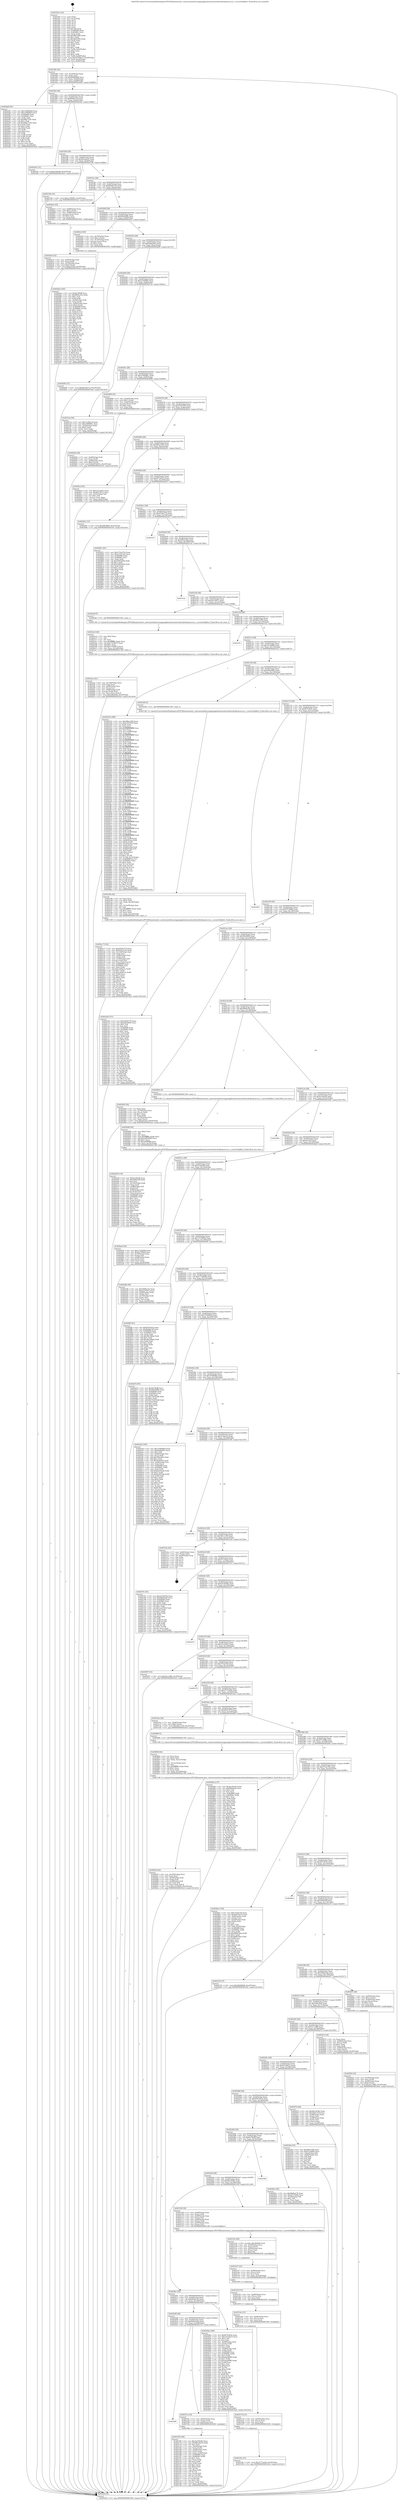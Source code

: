 digraph "0x401f20" {
  label = "0x401f20 (/mnt/c/Users/mathe/Desktop/tcc/POCII/binaries/extr_reactosmodulesrosappsapplicationsnettsclientrdesktopvncvnc.c_vncwinClipRect_Final-ollvm.out::main(0))"
  labelloc = "t"
  node[shape=record]

  Entry [label="",width=0.3,height=0.3,shape=circle,fillcolor=black,style=filled]
  "0x401f94" [label="{
     0x401f94 [32]\l
     | [instrs]\l
     &nbsp;&nbsp;0x401f94 \<+6\>: mov -0xc0(%rbp),%eax\l
     &nbsp;&nbsp;0x401f9a \<+2\>: mov %eax,%ecx\l
     &nbsp;&nbsp;0x401f9c \<+6\>: sub $0x84b686d6,%ecx\l
     &nbsp;&nbsp;0x401fa2 \<+6\>: mov %eax,-0xd4(%rbp)\l
     &nbsp;&nbsp;0x401fa8 \<+6\>: mov %ecx,-0xd8(%rbp)\l
     &nbsp;&nbsp;0x401fae \<+6\>: je 0000000000402a85 \<main+0xb65\>\l
  }"]
  "0x402a85" [label="{
     0x402a85 [91]\l
     | [instrs]\l
     &nbsp;&nbsp;0x402a85 \<+5\>: mov $0x1b499dbd,%eax\l
     &nbsp;&nbsp;0x402a8a \<+5\>: mov $0x195868c9,%ecx\l
     &nbsp;&nbsp;0x402a8f \<+7\>: mov 0x406068,%edx\l
     &nbsp;&nbsp;0x402a96 \<+7\>: mov 0x40606c,%esi\l
     &nbsp;&nbsp;0x402a9d \<+2\>: mov %edx,%edi\l
     &nbsp;&nbsp;0x402a9f \<+6\>: sub $0x99ba7185,%edi\l
     &nbsp;&nbsp;0x402aa5 \<+3\>: sub $0x1,%edi\l
     &nbsp;&nbsp;0x402aa8 \<+6\>: add $0x99ba7185,%edi\l
     &nbsp;&nbsp;0x402aae \<+3\>: imul %edi,%edx\l
     &nbsp;&nbsp;0x402ab1 \<+3\>: and $0x1,%edx\l
     &nbsp;&nbsp;0x402ab4 \<+3\>: cmp $0x0,%edx\l
     &nbsp;&nbsp;0x402ab7 \<+4\>: sete %r8b\l
     &nbsp;&nbsp;0x402abb \<+3\>: cmp $0xa,%esi\l
     &nbsp;&nbsp;0x402abe \<+4\>: setl %r9b\l
     &nbsp;&nbsp;0x402ac2 \<+3\>: mov %r8b,%r10b\l
     &nbsp;&nbsp;0x402ac5 \<+3\>: and %r9b,%r10b\l
     &nbsp;&nbsp;0x402ac8 \<+3\>: xor %r9b,%r8b\l
     &nbsp;&nbsp;0x402acb \<+3\>: or %r8b,%r10b\l
     &nbsp;&nbsp;0x402ace \<+4\>: test $0x1,%r10b\l
     &nbsp;&nbsp;0x402ad2 \<+3\>: cmovne %ecx,%eax\l
     &nbsp;&nbsp;0x402ad5 \<+6\>: mov %eax,-0xc0(%rbp)\l
     &nbsp;&nbsp;0x402adb \<+5\>: jmp 00000000004033e4 \<main+0x14c4\>\l
  }"]
  "0x401fb4" [label="{
     0x401fb4 [28]\l
     | [instrs]\l
     &nbsp;&nbsp;0x401fb4 \<+5\>: jmp 0000000000401fb9 \<main+0x99\>\l
     &nbsp;&nbsp;0x401fb9 \<+6\>: mov -0xd4(%rbp),%eax\l
     &nbsp;&nbsp;0x401fbf \<+5\>: sub $0x894bc3ca,%eax\l
     &nbsp;&nbsp;0x401fc4 \<+6\>: mov %eax,-0xdc(%rbp)\l
     &nbsp;&nbsp;0x401fca \<+6\>: je 0000000000402e8c \<main+0xf6c\>\l
  }"]
  Exit [label="",width=0.3,height=0.3,shape=circle,fillcolor=black,style=filled,peripheries=2]
  "0x402e8c" [label="{
     0x402e8c [15]\l
     | [instrs]\l
     &nbsp;&nbsp;0x402e8c \<+10\>: movl $0x4194e99,-0xc0(%rbp)\l
     &nbsp;&nbsp;0x402e96 \<+5\>: jmp 00000000004033e4 \<main+0x14c4\>\l
  }"]
  "0x401fd0" [label="{
     0x401fd0 [28]\l
     | [instrs]\l
     &nbsp;&nbsp;0x401fd0 \<+5\>: jmp 0000000000401fd5 \<main+0xb5\>\l
     &nbsp;&nbsp;0x401fd5 \<+6\>: mov -0xd4(%rbp),%eax\l
     &nbsp;&nbsp;0x401fdb \<+5\>: sub $0x89cada25,%eax\l
     &nbsp;&nbsp;0x401fe0 \<+6\>: mov %eax,-0xe0(%rbp)\l
     &nbsp;&nbsp;0x401fe6 \<+6\>: je 00000000004027db \<main+0x8bb\>\l
  }"]
  "0x40318c" [label="{
     0x40318c [15]\l
     | [instrs]\l
     &nbsp;&nbsp;0x40318c \<+10\>: movl $0x3777ea59,-0xc0(%rbp)\l
     &nbsp;&nbsp;0x403196 \<+5\>: jmp 00000000004033e4 \<main+0x14c4\>\l
  }"]
  "0x4027db" [label="{
     0x4027db [15]\l
     | [instrs]\l
     &nbsp;&nbsp;0x4027db \<+10\>: movl $0xa1395f02,-0xc0(%rbp)\l
     &nbsp;&nbsp;0x4027e5 \<+5\>: jmp 00000000004033e4 \<main+0x14c4\>\l
  }"]
  "0x401fec" [label="{
     0x401fec [28]\l
     | [instrs]\l
     &nbsp;&nbsp;0x401fec \<+5\>: jmp 0000000000401ff1 \<main+0xd1\>\l
     &nbsp;&nbsp;0x401ff1 \<+6\>: mov -0xd4(%rbp),%eax\l
     &nbsp;&nbsp;0x401ff7 \<+5\>: sub $0x8bd6ac76,%eax\l
     &nbsp;&nbsp;0x401ffc \<+6\>: mov %eax,-0xe4(%rbp)\l
     &nbsp;&nbsp;0x402002 \<+6\>: je 0000000000402ba3 \<main+0xc83\>\l
  }"]
  "0x40317d" [label="{
     0x40317d [15]\l
     | [instrs]\l
     &nbsp;&nbsp;0x40317d \<+4\>: mov -0x50(%rbp),%rcx\l
     &nbsp;&nbsp;0x403181 \<+3\>: mov (%rcx),%rcx\l
     &nbsp;&nbsp;0x403184 \<+3\>: mov %rcx,%rdi\l
     &nbsp;&nbsp;0x403187 \<+5\>: call 0000000000401030 \<free@plt\>\l
     | [calls]\l
     &nbsp;&nbsp;0x401030 \{1\} (unknown)\l
  }"]
  "0x402ba3" [label="{
     0x402ba3 [35]\l
     | [instrs]\l
     &nbsp;&nbsp;0x402ba3 \<+7\>: mov -0x88(%rbp),%rax\l
     &nbsp;&nbsp;0x402baa \<+6\>: movl $0x1,(%rax)\l
     &nbsp;&nbsp;0x402bb0 \<+7\>: mov -0x88(%rbp),%rax\l
     &nbsp;&nbsp;0x402bb7 \<+3\>: movslq (%rax),%rax\l
     &nbsp;&nbsp;0x402bba \<+4\>: shl $0x2,%rax\l
     &nbsp;&nbsp;0x402bbe \<+3\>: mov %rax,%rdi\l
     &nbsp;&nbsp;0x402bc1 \<+5\>: call 0000000000401050 \<malloc@plt\>\l
     | [calls]\l
     &nbsp;&nbsp;0x401050 \{1\} (unknown)\l
  }"]
  "0x402008" [label="{
     0x402008 [28]\l
     | [instrs]\l
     &nbsp;&nbsp;0x402008 \<+5\>: jmp 000000000040200d \<main+0xed\>\l
     &nbsp;&nbsp;0x40200d \<+6\>: mov -0xd4(%rbp),%eax\l
     &nbsp;&nbsp;0x402013 \<+5\>: sub $0x90b5bf9b,%eax\l
     &nbsp;&nbsp;0x402018 \<+6\>: mov %eax,-0xe8(%rbp)\l
     &nbsp;&nbsp;0x40201e \<+6\>: je 0000000000402dcd \<main+0xead\>\l
  }"]
  "0x40316e" [label="{
     0x40316e [15]\l
     | [instrs]\l
     &nbsp;&nbsp;0x40316e \<+4\>: mov -0x68(%rbp),%rcx\l
     &nbsp;&nbsp;0x403172 \<+3\>: mov (%rcx),%rcx\l
     &nbsp;&nbsp;0x403175 \<+3\>: mov %rcx,%rdi\l
     &nbsp;&nbsp;0x403178 \<+5\>: call 0000000000401030 \<free@plt\>\l
     | [calls]\l
     &nbsp;&nbsp;0x401030 \{1\} (unknown)\l
  }"]
  "0x402dcd" [label="{
     0x402dcd [29]\l
     | [instrs]\l
     &nbsp;&nbsp;0x402dcd \<+4\>: mov -0x70(%rbp),%rax\l
     &nbsp;&nbsp;0x402dd1 \<+6\>: movl $0x1,(%rax)\l
     &nbsp;&nbsp;0x402dd7 \<+4\>: mov -0x70(%rbp),%rax\l
     &nbsp;&nbsp;0x402ddb \<+3\>: movslq (%rax),%rax\l
     &nbsp;&nbsp;0x402dde \<+4\>: shl $0x2,%rax\l
     &nbsp;&nbsp;0x402de2 \<+3\>: mov %rax,%rdi\l
     &nbsp;&nbsp;0x402de5 \<+5\>: call 0000000000401050 \<malloc@plt\>\l
     | [calls]\l
     &nbsp;&nbsp;0x401050 \{1\} (unknown)\l
  }"]
  "0x402024" [label="{
     0x402024 [28]\l
     | [instrs]\l
     &nbsp;&nbsp;0x402024 \<+5\>: jmp 0000000000402029 \<main+0x109\>\l
     &nbsp;&nbsp;0x402029 \<+6\>: mov -0xd4(%rbp),%eax\l
     &nbsp;&nbsp;0x40202f \<+5\>: sub $0x9edb292c,%eax\l
     &nbsp;&nbsp;0x402034 \<+6\>: mov %eax,-0xec(%rbp)\l
     &nbsp;&nbsp;0x40203a \<+6\>: je 0000000000402b94 \<main+0xc74\>\l
  }"]
  "0x40315f" [label="{
     0x40315f [15]\l
     | [instrs]\l
     &nbsp;&nbsp;0x40315f \<+4\>: mov -0x80(%rbp),%rcx\l
     &nbsp;&nbsp;0x403163 \<+3\>: mov (%rcx),%rcx\l
     &nbsp;&nbsp;0x403166 \<+3\>: mov %rcx,%rdi\l
     &nbsp;&nbsp;0x403169 \<+5\>: call 0000000000401030 \<free@plt\>\l
     | [calls]\l
     &nbsp;&nbsp;0x401030 \{1\} (unknown)\l
  }"]
  "0x402b94" [label="{
     0x402b94 [15]\l
     | [instrs]\l
     &nbsp;&nbsp;0x402b94 \<+10\>: movl $0xb97a027a,-0xc0(%rbp)\l
     &nbsp;&nbsp;0x402b9e \<+5\>: jmp 00000000004033e4 \<main+0x14c4\>\l
  }"]
  "0x402040" [label="{
     0x402040 [28]\l
     | [instrs]\l
     &nbsp;&nbsp;0x402040 \<+5\>: jmp 0000000000402045 \<main+0x125\>\l
     &nbsp;&nbsp;0x402045 \<+6\>: mov -0xd4(%rbp),%eax\l
     &nbsp;&nbsp;0x40204b \<+5\>: sub $0xa1395f02,%eax\l
     &nbsp;&nbsp;0x402050 \<+6\>: mov %eax,-0xf0(%rbp)\l
     &nbsp;&nbsp;0x402056 \<+6\>: je 00000000004027ea \<main+0x8ca\>\l
  }"]
  "0x403147" [label="{
     0x403147 [24]\l
     | [instrs]\l
     &nbsp;&nbsp;0x403147 \<+7\>: mov -0x98(%rbp),%rcx\l
     &nbsp;&nbsp;0x40314e \<+3\>: mov (%rcx),%rcx\l
     &nbsp;&nbsp;0x403151 \<+3\>: mov %rcx,%rdi\l
     &nbsp;&nbsp;0x403154 \<+6\>: mov %eax,-0x1b4(%rbp)\l
     &nbsp;&nbsp;0x40315a \<+5\>: call 0000000000401030 \<free@plt\>\l
     | [calls]\l
     &nbsp;&nbsp;0x401030 \{1\} (unknown)\l
  }"]
  "0x4027ea" [label="{
     0x4027ea [30]\l
     | [instrs]\l
     &nbsp;&nbsp;0x4027ea \<+5\>: mov $0x213fae1d,%eax\l
     &nbsp;&nbsp;0x4027ef \<+5\>: mov $0xa78809b1,%ecx\l
     &nbsp;&nbsp;0x4027f4 \<+3\>: mov -0x30(%rbp),%edx\l
     &nbsp;&nbsp;0x4027f7 \<+3\>: cmp $0x0,%edx\l
     &nbsp;&nbsp;0x4027fa \<+3\>: cmove %ecx,%eax\l
     &nbsp;&nbsp;0x4027fd \<+6\>: mov %eax,-0xc0(%rbp)\l
     &nbsp;&nbsp;0x402803 \<+5\>: jmp 00000000004033e4 \<main+0x14c4\>\l
  }"]
  "0x40205c" [label="{
     0x40205c [28]\l
     | [instrs]\l
     &nbsp;&nbsp;0x40205c \<+5\>: jmp 0000000000402061 \<main+0x141\>\l
     &nbsp;&nbsp;0x402061 \<+6\>: mov -0xd4(%rbp),%eax\l
     &nbsp;&nbsp;0x402067 \<+5\>: sub $0xa78809b1,%eax\l
     &nbsp;&nbsp;0x40206c \<+6\>: mov %eax,-0xf4(%rbp)\l
     &nbsp;&nbsp;0x402072 \<+6\>: je 0000000000402808 \<main+0x8e8\>\l
  }"]
  "0x40312a" [label="{
     0x40312a [29]\l
     | [instrs]\l
     &nbsp;&nbsp;0x40312a \<+10\>: movabs $0x4040b6,%rdi\l
     &nbsp;&nbsp;0x403134 \<+4\>: mov -0x40(%rbp),%rcx\l
     &nbsp;&nbsp;0x403138 \<+2\>: mov %eax,(%rcx)\l
     &nbsp;&nbsp;0x40313a \<+4\>: mov -0x40(%rbp),%rcx\l
     &nbsp;&nbsp;0x40313e \<+2\>: mov (%rcx),%esi\l
     &nbsp;&nbsp;0x403140 \<+2\>: mov $0x0,%al\l
     &nbsp;&nbsp;0x403142 \<+5\>: call 0000000000401040 \<printf@plt\>\l
     | [calls]\l
     &nbsp;&nbsp;0x401040 \{1\} (unknown)\l
  }"]
  "0x402808" [label="{
     0x402808 [35]\l
     | [instrs]\l
     &nbsp;&nbsp;0x402808 \<+7\>: mov -0xa0(%rbp),%rax\l
     &nbsp;&nbsp;0x40280f \<+6\>: movl $0x1,(%rax)\l
     &nbsp;&nbsp;0x402815 \<+7\>: mov -0xa0(%rbp),%rax\l
     &nbsp;&nbsp;0x40281c \<+3\>: movslq (%rax),%rax\l
     &nbsp;&nbsp;0x40281f \<+4\>: shl $0x2,%rax\l
     &nbsp;&nbsp;0x402823 \<+3\>: mov %rax,%rdi\l
     &nbsp;&nbsp;0x402826 \<+5\>: call 0000000000401050 \<malloc@plt\>\l
     | [calls]\l
     &nbsp;&nbsp;0x401050 \{1\} (unknown)\l
  }"]
  "0x402078" [label="{
     0x402078 [28]\l
     | [instrs]\l
     &nbsp;&nbsp;0x402078 \<+5\>: jmp 000000000040207d \<main+0x15d\>\l
     &nbsp;&nbsp;0x40207d \<+6\>: mov -0xd4(%rbp),%eax\l
     &nbsp;&nbsp;0x402083 \<+5\>: sub $0xa7d3797f,%eax\l
     &nbsp;&nbsp;0x402088 \<+6\>: mov %eax,-0xf8(%rbp)\l
     &nbsp;&nbsp;0x40208e \<+6\>: je 00000000004026c2 \<main+0x7a2\>\l
  }"]
  "0x402fc9" [label="{
     0x402fc9 [42]\l
     | [instrs]\l
     &nbsp;&nbsp;0x402fc9 \<+6\>: mov -0x1b0(%rbp),%ecx\l
     &nbsp;&nbsp;0x402fcf \<+3\>: imul %eax,%ecx\l
     &nbsp;&nbsp;0x402fd2 \<+4\>: mov -0x50(%rbp),%rdi\l
     &nbsp;&nbsp;0x402fd6 \<+3\>: mov (%rdi),%rdi\l
     &nbsp;&nbsp;0x402fd9 \<+4\>: mov -0x48(%rbp),%r8\l
     &nbsp;&nbsp;0x402fdd \<+3\>: movslq (%r8),%r8\l
     &nbsp;&nbsp;0x402fe0 \<+4\>: mov %ecx,(%rdi,%r8,4)\l
     &nbsp;&nbsp;0x402fe4 \<+10\>: movl $0x11678620,-0xc0(%rbp)\l
     &nbsp;&nbsp;0x402fee \<+5\>: jmp 00000000004033e4 \<main+0x14c4\>\l
  }"]
  "0x4026c2" [label="{
     0x4026c2 [30]\l
     | [instrs]\l
     &nbsp;&nbsp;0x4026c2 \<+5\>: mov $0x27c144a5,%eax\l
     &nbsp;&nbsp;0x4026c7 \<+5\>: mov $0x4f574013,%ecx\l
     &nbsp;&nbsp;0x4026cc \<+3\>: mov -0x31(%rbp),%dl\l
     &nbsp;&nbsp;0x4026cf \<+3\>: test $0x1,%dl\l
     &nbsp;&nbsp;0x4026d2 \<+3\>: cmovne %ecx,%eax\l
     &nbsp;&nbsp;0x4026d5 \<+6\>: mov %eax,-0xc0(%rbp)\l
     &nbsp;&nbsp;0x4026db \<+5\>: jmp 00000000004033e4 \<main+0x14c4\>\l
  }"]
  "0x402094" [label="{
     0x402094 [28]\l
     | [instrs]\l
     &nbsp;&nbsp;0x402094 \<+5\>: jmp 0000000000402099 \<main+0x179\>\l
     &nbsp;&nbsp;0x402099 \<+6\>: mov -0xd4(%rbp),%eax\l
     &nbsp;&nbsp;0x40209f \<+5\>: sub $0xb82a3195,%eax\l
     &nbsp;&nbsp;0x4020a4 \<+6\>: mov %eax,-0xfc(%rbp)\l
     &nbsp;&nbsp;0x4020aa \<+6\>: je 0000000000402d41 \<main+0xe21\>\l
  }"]
  "0x402f9d" [label="{
     0x402f9d [44]\l
     | [instrs]\l
     &nbsp;&nbsp;0x402f9d \<+2\>: xor %ecx,%ecx\l
     &nbsp;&nbsp;0x402f9f \<+5\>: mov $0x2,%edx\l
     &nbsp;&nbsp;0x402fa4 \<+6\>: mov %edx,-0x1ac(%rbp)\l
     &nbsp;&nbsp;0x402faa \<+1\>: cltd\l
     &nbsp;&nbsp;0x402fab \<+6\>: mov -0x1ac(%rbp),%esi\l
     &nbsp;&nbsp;0x402fb1 \<+2\>: idiv %esi\l
     &nbsp;&nbsp;0x402fb3 \<+6\>: imul $0xfffffffe,%edx,%edx\l
     &nbsp;&nbsp;0x402fb9 \<+3\>: sub $0x1,%ecx\l
     &nbsp;&nbsp;0x402fbc \<+2\>: sub %ecx,%edx\l
     &nbsp;&nbsp;0x402fbe \<+6\>: mov %edx,-0x1b0(%rbp)\l
     &nbsp;&nbsp;0x402fc4 \<+5\>: call 0000000000401160 \<next_i\>\l
     | [calls]\l
     &nbsp;&nbsp;0x401160 \{1\} (/mnt/c/Users/mathe/Desktop/tcc/POCII/binaries/extr_reactosmodulesrosappsapplicationsnettsclientrdesktopvncvnc.c_vncwinClipRect_Final-ollvm.out::next_i)\l
  }"]
  "0x402d41" [label="{
     0x402d41 [15]\l
     | [instrs]\l
     &nbsp;&nbsp;0x402d41 \<+10\>: movl $0xf49cf804,-0xc0(%rbp)\l
     &nbsp;&nbsp;0x402d4b \<+5\>: jmp 00000000004033e4 \<main+0x14c4\>\l
  }"]
  "0x4020b0" [label="{
     0x4020b0 [28]\l
     | [instrs]\l
     &nbsp;&nbsp;0x4020b0 \<+5\>: jmp 00000000004020b5 \<main+0x195\>\l
     &nbsp;&nbsp;0x4020b5 \<+6\>: mov -0xd4(%rbp),%eax\l
     &nbsp;&nbsp;0x4020bb \<+5\>: sub $0xb97a027a,%eax\l
     &nbsp;&nbsp;0x4020c0 \<+6\>: mov %eax,-0x100(%rbp)\l
     &nbsp;&nbsp;0x4020c6 \<+6\>: je 0000000000402851 \<main+0x931\>\l
  }"]
  "0x402f54" [label="{
     0x402f54 [32]\l
     | [instrs]\l
     &nbsp;&nbsp;0x402f54 \<+4\>: mov -0x50(%rbp),%rdi\l
     &nbsp;&nbsp;0x402f58 \<+3\>: mov %rax,(%rdi)\l
     &nbsp;&nbsp;0x402f5b \<+4\>: mov -0x48(%rbp),%rax\l
     &nbsp;&nbsp;0x402f5f \<+6\>: movl $0x0,(%rax)\l
     &nbsp;&nbsp;0x402f65 \<+10\>: movl $0x5e114ff2,-0xc0(%rbp)\l
     &nbsp;&nbsp;0x402f6f \<+5\>: jmp 00000000004033e4 \<main+0x14c4\>\l
  }"]
  "0x402851" [label="{
     0x402851 [91]\l
     | [instrs]\l
     &nbsp;&nbsp;0x402851 \<+5\>: mov $0x3724a75d,%eax\l
     &nbsp;&nbsp;0x402856 \<+5\>: mov $0x47e2e76e,%ecx\l
     &nbsp;&nbsp;0x40285b \<+7\>: mov 0x406068,%edx\l
     &nbsp;&nbsp;0x402862 \<+7\>: mov 0x40606c,%esi\l
     &nbsp;&nbsp;0x402869 \<+2\>: mov %edx,%edi\l
     &nbsp;&nbsp;0x40286b \<+6\>: sub $0x5492a05b,%edi\l
     &nbsp;&nbsp;0x402871 \<+3\>: sub $0x1,%edi\l
     &nbsp;&nbsp;0x402874 \<+6\>: add $0x5492a05b,%edi\l
     &nbsp;&nbsp;0x40287a \<+3\>: imul %edi,%edx\l
     &nbsp;&nbsp;0x40287d \<+3\>: and $0x1,%edx\l
     &nbsp;&nbsp;0x402880 \<+3\>: cmp $0x0,%edx\l
     &nbsp;&nbsp;0x402883 \<+4\>: sete %r8b\l
     &nbsp;&nbsp;0x402887 \<+3\>: cmp $0xa,%esi\l
     &nbsp;&nbsp;0x40288a \<+4\>: setl %r9b\l
     &nbsp;&nbsp;0x40288e \<+3\>: mov %r8b,%r10b\l
     &nbsp;&nbsp;0x402891 \<+3\>: and %r9b,%r10b\l
     &nbsp;&nbsp;0x402894 \<+3\>: xor %r9b,%r8b\l
     &nbsp;&nbsp;0x402897 \<+3\>: or %r8b,%r10b\l
     &nbsp;&nbsp;0x40289a \<+4\>: test $0x1,%r10b\l
     &nbsp;&nbsp;0x40289e \<+3\>: cmovne %ecx,%eax\l
     &nbsp;&nbsp;0x4028a1 \<+6\>: mov %eax,-0xc0(%rbp)\l
     &nbsp;&nbsp;0x4028a7 \<+5\>: jmp 00000000004033e4 \<main+0x14c4\>\l
  }"]
  "0x4020cc" [label="{
     0x4020cc [28]\l
     | [instrs]\l
     &nbsp;&nbsp;0x4020cc \<+5\>: jmp 00000000004020d1 \<main+0x1b1\>\l
     &nbsp;&nbsp;0x4020d1 \<+6\>: mov -0xd4(%rbp),%eax\l
     &nbsp;&nbsp;0x4020d7 \<+5\>: sub $0xd356e779,%eax\l
     &nbsp;&nbsp;0x4020dc \<+6\>: mov %eax,-0x104(%rbp)\l
     &nbsp;&nbsp;0x4020e2 \<+6\>: je 0000000000403327 \<main+0x1407\>\l
  }"]
  "0x402eec" [label="{
     0x402eec [41]\l
     | [instrs]\l
     &nbsp;&nbsp;0x402eec \<+6\>: mov -0x1a8(%rbp),%ecx\l
     &nbsp;&nbsp;0x402ef2 \<+3\>: imul %eax,%ecx\l
     &nbsp;&nbsp;0x402ef5 \<+4\>: mov -0x68(%rbp),%rsi\l
     &nbsp;&nbsp;0x402ef9 \<+3\>: mov (%rsi),%rsi\l
     &nbsp;&nbsp;0x402efc \<+4\>: mov -0x60(%rbp),%rdi\l
     &nbsp;&nbsp;0x402f00 \<+3\>: movslq (%rdi),%rdi\l
     &nbsp;&nbsp;0x402f03 \<+3\>: mov %ecx,(%rsi,%rdi,4)\l
     &nbsp;&nbsp;0x402f06 \<+10\>: movl $0x5d6cf5ed,-0xc0(%rbp)\l
     &nbsp;&nbsp;0x402f10 \<+5\>: jmp 00000000004033e4 \<main+0x14c4\>\l
  }"]
  "0x403327" [label="{
     0x403327\l
  }", style=dashed]
  "0x4020e8" [label="{
     0x4020e8 [28]\l
     | [instrs]\l
     &nbsp;&nbsp;0x4020e8 \<+5\>: jmp 00000000004020ed \<main+0x1cd\>\l
     &nbsp;&nbsp;0x4020ed \<+6\>: mov -0xd4(%rbp),%eax\l
     &nbsp;&nbsp;0x4020f3 \<+5\>: sub $0xd6b2c0aa,%eax\l
     &nbsp;&nbsp;0x4020f8 \<+6\>: mov %eax,-0x108(%rbp)\l
     &nbsp;&nbsp;0x4020fe \<+6\>: je 00000000004031aa \<main+0x128a\>\l
  }"]
  "0x402ec4" [label="{
     0x402ec4 [40]\l
     | [instrs]\l
     &nbsp;&nbsp;0x402ec4 \<+5\>: mov $0x2,%ecx\l
     &nbsp;&nbsp;0x402ec9 \<+1\>: cltd\l
     &nbsp;&nbsp;0x402eca \<+2\>: idiv %ecx\l
     &nbsp;&nbsp;0x402ecc \<+6\>: imul $0xfffffffe,%edx,%ecx\l
     &nbsp;&nbsp;0x402ed2 \<+6\>: sub $0xc7538d73,%ecx\l
     &nbsp;&nbsp;0x402ed8 \<+3\>: add $0x1,%ecx\l
     &nbsp;&nbsp;0x402edb \<+6\>: add $0xc7538d73,%ecx\l
     &nbsp;&nbsp;0x402ee1 \<+6\>: mov %ecx,-0x1a8(%rbp)\l
     &nbsp;&nbsp;0x402ee7 \<+5\>: call 0000000000401160 \<next_i\>\l
     | [calls]\l
     &nbsp;&nbsp;0x401160 \{1\} (/mnt/c/Users/mathe/Desktop/tcc/POCII/binaries/extr_reactosmodulesrosappsapplicationsnettsclientrdesktopvncvnc.c_vncwinClipRect_Final-ollvm.out::next_i)\l
  }"]
  "0x4031aa" [label="{
     0x4031aa\l
  }", style=dashed]
  "0x402104" [label="{
     0x402104 [28]\l
     | [instrs]\l
     &nbsp;&nbsp;0x402104 \<+5\>: jmp 0000000000402109 \<main+0x1e9\>\l
     &nbsp;&nbsp;0x402109 \<+6\>: mov -0xd4(%rbp),%eax\l
     &nbsp;&nbsp;0x40210f \<+5\>: sub $0xdce70d7c,%eax\l
     &nbsp;&nbsp;0x402114 \<+6\>: mov %eax,-0x10c(%rbp)\l
     &nbsp;&nbsp;0x40211a \<+6\>: je 0000000000402ebf \<main+0xf9f\>\l
  }"]
  "0x402dea" [label="{
     0x402dea [162]\l
     | [instrs]\l
     &nbsp;&nbsp;0x402dea \<+5\>: mov $0x6a7fbdff,%ecx\l
     &nbsp;&nbsp;0x402def \<+5\>: mov $0x894bc3ca,%edx\l
     &nbsp;&nbsp;0x402df4 \<+3\>: mov $0x1,%sil\l
     &nbsp;&nbsp;0x402df7 \<+3\>: xor %r8d,%r8d\l
     &nbsp;&nbsp;0x402dfa \<+4\>: mov -0x68(%rbp),%rdi\l
     &nbsp;&nbsp;0x402dfe \<+3\>: mov %rax,(%rdi)\l
     &nbsp;&nbsp;0x402e01 \<+4\>: mov -0x60(%rbp),%rax\l
     &nbsp;&nbsp;0x402e05 \<+6\>: movl $0x0,(%rax)\l
     &nbsp;&nbsp;0x402e0b \<+8\>: mov 0x406068,%r9d\l
     &nbsp;&nbsp;0x402e13 \<+8\>: mov 0x40606c,%r10d\l
     &nbsp;&nbsp;0x402e1b \<+4\>: sub $0x1,%r8d\l
     &nbsp;&nbsp;0x402e1f \<+3\>: mov %r9d,%r11d\l
     &nbsp;&nbsp;0x402e22 \<+3\>: add %r8d,%r11d\l
     &nbsp;&nbsp;0x402e25 \<+4\>: imul %r11d,%r9d\l
     &nbsp;&nbsp;0x402e29 \<+4\>: and $0x1,%r9d\l
     &nbsp;&nbsp;0x402e2d \<+4\>: cmp $0x0,%r9d\l
     &nbsp;&nbsp;0x402e31 \<+3\>: sete %bl\l
     &nbsp;&nbsp;0x402e34 \<+4\>: cmp $0xa,%r10d\l
     &nbsp;&nbsp;0x402e38 \<+4\>: setl %r14b\l
     &nbsp;&nbsp;0x402e3c \<+3\>: mov %bl,%r15b\l
     &nbsp;&nbsp;0x402e3f \<+4\>: xor $0xff,%r15b\l
     &nbsp;&nbsp;0x402e43 \<+3\>: mov %r14b,%r12b\l
     &nbsp;&nbsp;0x402e46 \<+4\>: xor $0xff,%r12b\l
     &nbsp;&nbsp;0x402e4a \<+4\>: xor $0x0,%sil\l
     &nbsp;&nbsp;0x402e4e \<+3\>: mov %r15b,%r13b\l
     &nbsp;&nbsp;0x402e51 \<+4\>: and $0x0,%r13b\l
     &nbsp;&nbsp;0x402e55 \<+3\>: and %sil,%bl\l
     &nbsp;&nbsp;0x402e58 \<+3\>: mov %r12b,%al\l
     &nbsp;&nbsp;0x402e5b \<+2\>: and $0x0,%al\l
     &nbsp;&nbsp;0x402e5d \<+3\>: and %sil,%r14b\l
     &nbsp;&nbsp;0x402e60 \<+3\>: or %bl,%r13b\l
     &nbsp;&nbsp;0x402e63 \<+3\>: or %r14b,%al\l
     &nbsp;&nbsp;0x402e66 \<+3\>: xor %al,%r13b\l
     &nbsp;&nbsp;0x402e69 \<+3\>: or %r12b,%r15b\l
     &nbsp;&nbsp;0x402e6c \<+4\>: xor $0xff,%r15b\l
     &nbsp;&nbsp;0x402e70 \<+4\>: or $0x0,%sil\l
     &nbsp;&nbsp;0x402e74 \<+3\>: and %sil,%r15b\l
     &nbsp;&nbsp;0x402e77 \<+3\>: or %r15b,%r13b\l
     &nbsp;&nbsp;0x402e7a \<+4\>: test $0x1,%r13b\l
     &nbsp;&nbsp;0x402e7e \<+3\>: cmovne %edx,%ecx\l
     &nbsp;&nbsp;0x402e81 \<+6\>: mov %ecx,-0xc0(%rbp)\l
     &nbsp;&nbsp;0x402e87 \<+5\>: jmp 00000000004033e4 \<main+0x14c4\>\l
  }"]
  "0x402ebf" [label="{
     0x402ebf [5]\l
     | [instrs]\l
     &nbsp;&nbsp;0x402ebf \<+5\>: call 0000000000401160 \<next_i\>\l
     | [calls]\l
     &nbsp;&nbsp;0x401160 \{1\} (/mnt/c/Users/mathe/Desktop/tcc/POCII/binaries/extr_reactosmodulesrosappsapplicationsnettsclientrdesktopvncvnc.c_vncwinClipRect_Final-ollvm.out::next_i)\l
  }"]
  "0x402120" [label="{
     0x402120 [28]\l
     | [instrs]\l
     &nbsp;&nbsp;0x402120 \<+5\>: jmp 0000000000402125 \<main+0x205\>\l
     &nbsp;&nbsp;0x402125 \<+6\>: mov -0xd4(%rbp),%eax\l
     &nbsp;&nbsp;0x40212b \<+5\>: sub $0xdfba1209,%eax\l
     &nbsp;&nbsp;0x402130 \<+6\>: mov %eax,-0x110(%rbp)\l
     &nbsp;&nbsp;0x402136 \<+6\>: je 00000000004031f2 \<main+0x12d2\>\l
  }"]
  "0x402cc7" [label="{
     0x402cc7 [122]\l
     | [instrs]\l
     &nbsp;&nbsp;0x402cc7 \<+5\>: mov $0xd356e779,%ecx\l
     &nbsp;&nbsp;0x402ccc \<+5\>: mov $0xb82a3195,%edx\l
     &nbsp;&nbsp;0x402cd1 \<+6\>: mov -0x1a4(%rbp),%esi\l
     &nbsp;&nbsp;0x402cd7 \<+3\>: imul %eax,%esi\l
     &nbsp;&nbsp;0x402cda \<+4\>: mov -0x80(%rbp),%rdi\l
     &nbsp;&nbsp;0x402cde \<+3\>: mov (%rdi),%rdi\l
     &nbsp;&nbsp;0x402ce1 \<+4\>: mov -0x78(%rbp),%r8\l
     &nbsp;&nbsp;0x402ce5 \<+3\>: movslq (%r8),%r8\l
     &nbsp;&nbsp;0x402ce8 \<+4\>: mov %esi,(%rdi,%r8,4)\l
     &nbsp;&nbsp;0x402cec \<+7\>: mov 0x406068,%eax\l
     &nbsp;&nbsp;0x402cf3 \<+7\>: mov 0x40606c,%esi\l
     &nbsp;&nbsp;0x402cfa \<+3\>: mov %eax,%r9d\l
     &nbsp;&nbsp;0x402cfd \<+7\>: add $0xcc64613c,%r9d\l
     &nbsp;&nbsp;0x402d04 \<+4\>: sub $0x1,%r9d\l
     &nbsp;&nbsp;0x402d08 \<+7\>: sub $0xcc64613c,%r9d\l
     &nbsp;&nbsp;0x402d0f \<+4\>: imul %r9d,%eax\l
     &nbsp;&nbsp;0x402d13 \<+3\>: and $0x1,%eax\l
     &nbsp;&nbsp;0x402d16 \<+3\>: cmp $0x0,%eax\l
     &nbsp;&nbsp;0x402d19 \<+4\>: sete %r10b\l
     &nbsp;&nbsp;0x402d1d \<+3\>: cmp $0xa,%esi\l
     &nbsp;&nbsp;0x402d20 \<+4\>: setl %r11b\l
     &nbsp;&nbsp;0x402d24 \<+3\>: mov %r10b,%bl\l
     &nbsp;&nbsp;0x402d27 \<+3\>: and %r11b,%bl\l
     &nbsp;&nbsp;0x402d2a \<+3\>: xor %r11b,%r10b\l
     &nbsp;&nbsp;0x402d2d \<+3\>: or %r10b,%bl\l
     &nbsp;&nbsp;0x402d30 \<+3\>: test $0x1,%bl\l
     &nbsp;&nbsp;0x402d33 \<+3\>: cmovne %edx,%ecx\l
     &nbsp;&nbsp;0x402d36 \<+6\>: mov %ecx,-0xc0(%rbp)\l
     &nbsp;&nbsp;0x402d3c \<+5\>: jmp 00000000004033e4 \<main+0x14c4\>\l
  }"]
  "0x4031f2" [label="{
     0x4031f2\l
  }", style=dashed]
  "0x40213c" [label="{
     0x40213c [28]\l
     | [instrs]\l
     &nbsp;&nbsp;0x40213c \<+5\>: jmp 0000000000402141 \<main+0x221\>\l
     &nbsp;&nbsp;0x402141 \<+6\>: mov -0xd4(%rbp),%eax\l
     &nbsp;&nbsp;0x402147 \<+5\>: sub $0xe51a69f4,%eax\l
     &nbsp;&nbsp;0x40214c \<+6\>: mov %eax,-0x114(%rbp)\l
     &nbsp;&nbsp;0x402152 \<+6\>: je 0000000000402533 \<main+0x613\>\l
  }"]
  "0x402c9b" [label="{
     0x402c9b [44]\l
     | [instrs]\l
     &nbsp;&nbsp;0x402c9b \<+2\>: xor %ecx,%ecx\l
     &nbsp;&nbsp;0x402c9d \<+5\>: mov $0x2,%edx\l
     &nbsp;&nbsp;0x402ca2 \<+6\>: mov %edx,-0x1a0(%rbp)\l
     &nbsp;&nbsp;0x402ca8 \<+1\>: cltd\l
     &nbsp;&nbsp;0x402ca9 \<+6\>: mov -0x1a0(%rbp),%esi\l
     &nbsp;&nbsp;0x402caf \<+2\>: idiv %esi\l
     &nbsp;&nbsp;0x402cb1 \<+6\>: imul $0xfffffffe,%edx,%edx\l
     &nbsp;&nbsp;0x402cb7 \<+3\>: sub $0x1,%ecx\l
     &nbsp;&nbsp;0x402cba \<+2\>: sub %ecx,%edx\l
     &nbsp;&nbsp;0x402cbc \<+6\>: mov %edx,-0x1a4(%rbp)\l
     &nbsp;&nbsp;0x402cc2 \<+5\>: call 0000000000401160 \<next_i\>\l
     | [calls]\l
     &nbsp;&nbsp;0x401160 \{1\} (/mnt/c/Users/mathe/Desktop/tcc/POCII/binaries/extr_reactosmodulesrosappsapplicationsnettsclientrdesktopvncvnc.c_vncwinClipRect_Final-ollvm.out::next_i)\l
  }"]
  "0x402533" [label="{
     0x402533 [399]\l
     | [instrs]\l
     &nbsp;&nbsp;0x402533 \<+5\>: mov $0xdfba1209,%eax\l
     &nbsp;&nbsp;0x402538 \<+5\>: mov $0xa7d3797f,%ecx\l
     &nbsp;&nbsp;0x40253d \<+2\>: xor %edx,%edx\l
     &nbsp;&nbsp;0x40253f \<+3\>: mov %rsp,%rsi\l
     &nbsp;&nbsp;0x402542 \<+4\>: add $0xfffffffffffffff0,%rsi\l
     &nbsp;&nbsp;0x402546 \<+3\>: mov %rsi,%rsp\l
     &nbsp;&nbsp;0x402549 \<+7\>: mov %rsi,-0xb8(%rbp)\l
     &nbsp;&nbsp;0x402550 \<+3\>: mov %rsp,%rsi\l
     &nbsp;&nbsp;0x402553 \<+4\>: add $0xfffffffffffffff0,%rsi\l
     &nbsp;&nbsp;0x402557 \<+3\>: mov %rsi,%rsp\l
     &nbsp;&nbsp;0x40255a \<+3\>: mov %rsp,%rdi\l
     &nbsp;&nbsp;0x40255d \<+4\>: add $0xfffffffffffffff0,%rdi\l
     &nbsp;&nbsp;0x402561 \<+3\>: mov %rdi,%rsp\l
     &nbsp;&nbsp;0x402564 \<+7\>: mov %rdi,-0xb0(%rbp)\l
     &nbsp;&nbsp;0x40256b \<+3\>: mov %rsp,%rdi\l
     &nbsp;&nbsp;0x40256e \<+4\>: add $0xfffffffffffffff0,%rdi\l
     &nbsp;&nbsp;0x402572 \<+3\>: mov %rdi,%rsp\l
     &nbsp;&nbsp;0x402575 \<+7\>: mov %rdi,-0xa8(%rbp)\l
     &nbsp;&nbsp;0x40257c \<+3\>: mov %rsp,%rdi\l
     &nbsp;&nbsp;0x40257f \<+4\>: add $0xfffffffffffffff0,%rdi\l
     &nbsp;&nbsp;0x402583 \<+3\>: mov %rdi,%rsp\l
     &nbsp;&nbsp;0x402586 \<+7\>: mov %rdi,-0xa0(%rbp)\l
     &nbsp;&nbsp;0x40258d \<+3\>: mov %rsp,%rdi\l
     &nbsp;&nbsp;0x402590 \<+4\>: add $0xfffffffffffffff0,%rdi\l
     &nbsp;&nbsp;0x402594 \<+3\>: mov %rdi,%rsp\l
     &nbsp;&nbsp;0x402597 \<+7\>: mov %rdi,-0x98(%rbp)\l
     &nbsp;&nbsp;0x40259e \<+3\>: mov %rsp,%rdi\l
     &nbsp;&nbsp;0x4025a1 \<+4\>: add $0xfffffffffffffff0,%rdi\l
     &nbsp;&nbsp;0x4025a5 \<+3\>: mov %rdi,%rsp\l
     &nbsp;&nbsp;0x4025a8 \<+7\>: mov %rdi,-0x90(%rbp)\l
     &nbsp;&nbsp;0x4025af \<+3\>: mov %rsp,%rdi\l
     &nbsp;&nbsp;0x4025b2 \<+4\>: add $0xfffffffffffffff0,%rdi\l
     &nbsp;&nbsp;0x4025b6 \<+3\>: mov %rdi,%rsp\l
     &nbsp;&nbsp;0x4025b9 \<+7\>: mov %rdi,-0x88(%rbp)\l
     &nbsp;&nbsp;0x4025c0 \<+3\>: mov %rsp,%rdi\l
     &nbsp;&nbsp;0x4025c3 \<+4\>: add $0xfffffffffffffff0,%rdi\l
     &nbsp;&nbsp;0x4025c7 \<+3\>: mov %rdi,%rsp\l
     &nbsp;&nbsp;0x4025ca \<+4\>: mov %rdi,-0x80(%rbp)\l
     &nbsp;&nbsp;0x4025ce \<+3\>: mov %rsp,%rdi\l
     &nbsp;&nbsp;0x4025d1 \<+4\>: add $0xfffffffffffffff0,%rdi\l
     &nbsp;&nbsp;0x4025d5 \<+3\>: mov %rdi,%rsp\l
     &nbsp;&nbsp;0x4025d8 \<+4\>: mov %rdi,-0x78(%rbp)\l
     &nbsp;&nbsp;0x4025dc \<+3\>: mov %rsp,%rdi\l
     &nbsp;&nbsp;0x4025df \<+4\>: add $0xfffffffffffffff0,%rdi\l
     &nbsp;&nbsp;0x4025e3 \<+3\>: mov %rdi,%rsp\l
     &nbsp;&nbsp;0x4025e6 \<+4\>: mov %rdi,-0x70(%rbp)\l
     &nbsp;&nbsp;0x4025ea \<+3\>: mov %rsp,%rdi\l
     &nbsp;&nbsp;0x4025ed \<+4\>: add $0xfffffffffffffff0,%rdi\l
     &nbsp;&nbsp;0x4025f1 \<+3\>: mov %rdi,%rsp\l
     &nbsp;&nbsp;0x4025f4 \<+4\>: mov %rdi,-0x68(%rbp)\l
     &nbsp;&nbsp;0x4025f8 \<+3\>: mov %rsp,%rdi\l
     &nbsp;&nbsp;0x4025fb \<+4\>: add $0xfffffffffffffff0,%rdi\l
     &nbsp;&nbsp;0x4025ff \<+3\>: mov %rdi,%rsp\l
     &nbsp;&nbsp;0x402602 \<+4\>: mov %rdi,-0x60(%rbp)\l
     &nbsp;&nbsp;0x402606 \<+3\>: mov %rsp,%rdi\l
     &nbsp;&nbsp;0x402609 \<+4\>: add $0xfffffffffffffff0,%rdi\l
     &nbsp;&nbsp;0x40260d \<+3\>: mov %rdi,%rsp\l
     &nbsp;&nbsp;0x402610 \<+4\>: mov %rdi,-0x58(%rbp)\l
     &nbsp;&nbsp;0x402614 \<+3\>: mov %rsp,%rdi\l
     &nbsp;&nbsp;0x402617 \<+4\>: add $0xfffffffffffffff0,%rdi\l
     &nbsp;&nbsp;0x40261b \<+3\>: mov %rdi,%rsp\l
     &nbsp;&nbsp;0x40261e \<+4\>: mov %rdi,-0x50(%rbp)\l
     &nbsp;&nbsp;0x402622 \<+3\>: mov %rsp,%rdi\l
     &nbsp;&nbsp;0x402625 \<+4\>: add $0xfffffffffffffff0,%rdi\l
     &nbsp;&nbsp;0x402629 \<+3\>: mov %rdi,%rsp\l
     &nbsp;&nbsp;0x40262c \<+4\>: mov %rdi,-0x48(%rbp)\l
     &nbsp;&nbsp;0x402630 \<+3\>: mov %rsp,%rdi\l
     &nbsp;&nbsp;0x402633 \<+4\>: add $0xfffffffffffffff0,%rdi\l
     &nbsp;&nbsp;0x402637 \<+3\>: mov %rdi,%rsp\l
     &nbsp;&nbsp;0x40263a \<+4\>: mov %rdi,-0x40(%rbp)\l
     &nbsp;&nbsp;0x40263e \<+7\>: mov -0xb8(%rbp),%rdi\l
     &nbsp;&nbsp;0x402645 \<+6\>: movl $0x0,(%rdi)\l
     &nbsp;&nbsp;0x40264b \<+7\>: mov -0xc4(%rbp),%r8d\l
     &nbsp;&nbsp;0x402652 \<+3\>: mov %r8d,(%rsi)\l
     &nbsp;&nbsp;0x402655 \<+7\>: mov -0xb0(%rbp),%rdi\l
     &nbsp;&nbsp;0x40265c \<+7\>: mov -0xd0(%rbp),%r9\l
     &nbsp;&nbsp;0x402663 \<+3\>: mov %r9,(%rdi)\l
     &nbsp;&nbsp;0x402666 \<+3\>: cmpl $0x2,(%rsi)\l
     &nbsp;&nbsp;0x402669 \<+4\>: setne %r10b\l
     &nbsp;&nbsp;0x40266d \<+4\>: and $0x1,%r10b\l
     &nbsp;&nbsp;0x402671 \<+4\>: mov %r10b,-0x31(%rbp)\l
     &nbsp;&nbsp;0x402675 \<+8\>: mov 0x406068,%r11d\l
     &nbsp;&nbsp;0x40267d \<+7\>: mov 0x40606c,%ebx\l
     &nbsp;&nbsp;0x402684 \<+3\>: sub $0x1,%edx\l
     &nbsp;&nbsp;0x402687 \<+3\>: mov %r11d,%r14d\l
     &nbsp;&nbsp;0x40268a \<+3\>: add %edx,%r14d\l
     &nbsp;&nbsp;0x40268d \<+4\>: imul %r14d,%r11d\l
     &nbsp;&nbsp;0x402691 \<+4\>: and $0x1,%r11d\l
     &nbsp;&nbsp;0x402695 \<+4\>: cmp $0x0,%r11d\l
     &nbsp;&nbsp;0x402699 \<+4\>: sete %r10b\l
     &nbsp;&nbsp;0x40269d \<+3\>: cmp $0xa,%ebx\l
     &nbsp;&nbsp;0x4026a0 \<+4\>: setl %r15b\l
     &nbsp;&nbsp;0x4026a4 \<+3\>: mov %r10b,%r12b\l
     &nbsp;&nbsp;0x4026a7 \<+3\>: and %r15b,%r12b\l
     &nbsp;&nbsp;0x4026aa \<+3\>: xor %r15b,%r10b\l
     &nbsp;&nbsp;0x4026ad \<+3\>: or %r10b,%r12b\l
     &nbsp;&nbsp;0x4026b0 \<+4\>: test $0x1,%r12b\l
     &nbsp;&nbsp;0x4026b4 \<+3\>: cmovne %ecx,%eax\l
     &nbsp;&nbsp;0x4026b7 \<+6\>: mov %eax,-0xc0(%rbp)\l
     &nbsp;&nbsp;0x4026bd \<+5\>: jmp 00000000004033e4 \<main+0x14c4\>\l
  }"]
  "0x402158" [label="{
     0x402158 [28]\l
     | [instrs]\l
     &nbsp;&nbsp;0x402158 \<+5\>: jmp 000000000040215d \<main+0x23d\>\l
     &nbsp;&nbsp;0x40215d \<+6\>: mov -0xd4(%rbp),%eax\l
     &nbsp;&nbsp;0x402163 \<+5\>: sub $0xe98c0995,%eax\l
     &nbsp;&nbsp;0x402168 \<+6\>: mov %eax,-0x118(%rbp)\l
     &nbsp;&nbsp;0x40216e \<+6\>: je 0000000000402c96 \<main+0xd76\>\l
  }"]
  "0x402bc6" [label="{
     0x402bc6 [32]\l
     | [instrs]\l
     &nbsp;&nbsp;0x402bc6 \<+4\>: mov -0x80(%rbp),%rdi\l
     &nbsp;&nbsp;0x402bca \<+3\>: mov %rax,(%rdi)\l
     &nbsp;&nbsp;0x402bcd \<+4\>: mov -0x78(%rbp),%rax\l
     &nbsp;&nbsp;0x402bd1 \<+6\>: movl $0x0,(%rax)\l
     &nbsp;&nbsp;0x402bd7 \<+10\>: movl $0xa410cb,-0xc0(%rbp)\l
     &nbsp;&nbsp;0x402be1 \<+5\>: jmp 00000000004033e4 \<main+0x14c4\>\l
  }"]
  "0x402c96" [label="{
     0x402c96 [5]\l
     | [instrs]\l
     &nbsp;&nbsp;0x402c96 \<+5\>: call 0000000000401160 \<next_i\>\l
     | [calls]\l
     &nbsp;&nbsp;0x401160 \{1\} (/mnt/c/Users/mathe/Desktop/tcc/POCII/binaries/extr_reactosmodulesrosappsapplicationsnettsclientrdesktopvncvnc.c_vncwinClipRect_Final-ollvm.out::next_i)\l
  }"]
  "0x402174" [label="{
     0x402174 [28]\l
     | [instrs]\l
     &nbsp;&nbsp;0x402174 \<+5\>: jmp 0000000000402179 \<main+0x259\>\l
     &nbsp;&nbsp;0x402179 \<+6\>: mov -0xd4(%rbp),%eax\l
     &nbsp;&nbsp;0x40217f \<+5\>: sub $0xf07b3b5a,%eax\l
     &nbsp;&nbsp;0x402184 \<+6\>: mov %eax,-0x11c(%rbp)\l
     &nbsp;&nbsp;0x40218a \<+6\>: je 00000000004033bf \<main+0x149f\>\l
  }"]
  "0x402a00" [label="{
     0x402a00 [118]\l
     | [instrs]\l
     &nbsp;&nbsp;0x402a00 \<+5\>: mov $0xfcc20a3b,%ecx\l
     &nbsp;&nbsp;0x402a05 \<+5\>: mov $0x569f165f,%edx\l
     &nbsp;&nbsp;0x402a0a \<+2\>: xor %esi,%esi\l
     &nbsp;&nbsp;0x402a0c \<+6\>: mov -0x19c(%rbp),%edi\l
     &nbsp;&nbsp;0x402a12 \<+3\>: imul %eax,%edi\l
     &nbsp;&nbsp;0x402a15 \<+7\>: mov -0x98(%rbp),%r8\l
     &nbsp;&nbsp;0x402a1c \<+3\>: mov (%r8),%r8\l
     &nbsp;&nbsp;0x402a1f \<+7\>: mov -0x90(%rbp),%r9\l
     &nbsp;&nbsp;0x402a26 \<+3\>: movslq (%r9),%r9\l
     &nbsp;&nbsp;0x402a29 \<+4\>: mov %edi,(%r8,%r9,4)\l
     &nbsp;&nbsp;0x402a2d \<+7\>: mov 0x406068,%eax\l
     &nbsp;&nbsp;0x402a34 \<+7\>: mov 0x40606c,%edi\l
     &nbsp;&nbsp;0x402a3b \<+3\>: sub $0x1,%esi\l
     &nbsp;&nbsp;0x402a3e \<+3\>: mov %eax,%r10d\l
     &nbsp;&nbsp;0x402a41 \<+3\>: add %esi,%r10d\l
     &nbsp;&nbsp;0x402a44 \<+4\>: imul %r10d,%eax\l
     &nbsp;&nbsp;0x402a48 \<+3\>: and $0x1,%eax\l
     &nbsp;&nbsp;0x402a4b \<+3\>: cmp $0x0,%eax\l
     &nbsp;&nbsp;0x402a4e \<+4\>: sete %r11b\l
     &nbsp;&nbsp;0x402a52 \<+3\>: cmp $0xa,%edi\l
     &nbsp;&nbsp;0x402a55 \<+3\>: setl %bl\l
     &nbsp;&nbsp;0x402a58 \<+3\>: mov %r11b,%r14b\l
     &nbsp;&nbsp;0x402a5b \<+3\>: and %bl,%r14b\l
     &nbsp;&nbsp;0x402a5e \<+3\>: xor %bl,%r11b\l
     &nbsp;&nbsp;0x402a61 \<+3\>: or %r11b,%r14b\l
     &nbsp;&nbsp;0x402a64 \<+4\>: test $0x1,%r14b\l
     &nbsp;&nbsp;0x402a68 \<+3\>: cmovne %edx,%ecx\l
     &nbsp;&nbsp;0x402a6b \<+6\>: mov %ecx,-0xc0(%rbp)\l
     &nbsp;&nbsp;0x402a71 \<+5\>: jmp 00000000004033e4 \<main+0x14c4\>\l
  }"]
  "0x4033bf" [label="{
     0x4033bf\l
  }", style=dashed]
  "0x402190" [label="{
     0x402190 [28]\l
     | [instrs]\l
     &nbsp;&nbsp;0x402190 \<+5\>: jmp 0000000000402195 \<main+0x275\>\l
     &nbsp;&nbsp;0x402195 \<+6\>: mov -0xd4(%rbp),%eax\l
     &nbsp;&nbsp;0x40219b \<+5\>: sub $0xf35788b8,%eax\l
     &nbsp;&nbsp;0x4021a0 \<+6\>: mov %eax,-0x120(%rbp)\l
     &nbsp;&nbsp;0x4021a6 \<+6\>: je 0000000000402c0d \<main+0xced\>\l
  }"]
  "0x4029d8" [label="{
     0x4029d8 [40]\l
     | [instrs]\l
     &nbsp;&nbsp;0x4029d8 \<+5\>: mov $0x2,%ecx\l
     &nbsp;&nbsp;0x4029dd \<+1\>: cltd\l
     &nbsp;&nbsp;0x4029de \<+2\>: idiv %ecx\l
     &nbsp;&nbsp;0x4029e0 \<+6\>: imul $0xfffffffe,%edx,%ecx\l
     &nbsp;&nbsp;0x4029e6 \<+6\>: add $0x2df59988,%ecx\l
     &nbsp;&nbsp;0x4029ec \<+3\>: add $0x1,%ecx\l
     &nbsp;&nbsp;0x4029ef \<+6\>: sub $0x2df59988,%ecx\l
     &nbsp;&nbsp;0x4029f5 \<+6\>: mov %ecx,-0x19c(%rbp)\l
     &nbsp;&nbsp;0x4029fb \<+5\>: call 0000000000401160 \<next_i\>\l
     | [calls]\l
     &nbsp;&nbsp;0x401160 \{1\} (/mnt/c/Users/mathe/Desktop/tcc/POCII/binaries/extr_reactosmodulesrosappsapplicationsnettsclientrdesktopvncvnc.c_vncwinClipRect_Final-ollvm.out::next_i)\l
  }"]
  "0x402c0d" [label="{
     0x402c0d [137]\l
     | [instrs]\l
     &nbsp;&nbsp;0x402c0d \<+5\>: mov $0xd356e779,%eax\l
     &nbsp;&nbsp;0x402c12 \<+5\>: mov $0xe98c0995,%ecx\l
     &nbsp;&nbsp;0x402c17 \<+2\>: mov $0x1,%dl\l
     &nbsp;&nbsp;0x402c19 \<+2\>: xor %esi,%esi\l
     &nbsp;&nbsp;0x402c1b \<+7\>: mov 0x406068,%edi\l
     &nbsp;&nbsp;0x402c22 \<+8\>: mov 0x40606c,%r8d\l
     &nbsp;&nbsp;0x402c2a \<+3\>: sub $0x1,%esi\l
     &nbsp;&nbsp;0x402c2d \<+3\>: mov %edi,%r9d\l
     &nbsp;&nbsp;0x402c30 \<+3\>: add %esi,%r9d\l
     &nbsp;&nbsp;0x402c33 \<+4\>: imul %r9d,%edi\l
     &nbsp;&nbsp;0x402c37 \<+3\>: and $0x1,%edi\l
     &nbsp;&nbsp;0x402c3a \<+3\>: cmp $0x0,%edi\l
     &nbsp;&nbsp;0x402c3d \<+4\>: sete %r10b\l
     &nbsp;&nbsp;0x402c41 \<+4\>: cmp $0xa,%r8d\l
     &nbsp;&nbsp;0x402c45 \<+4\>: setl %r11b\l
     &nbsp;&nbsp;0x402c49 \<+3\>: mov %r10b,%bl\l
     &nbsp;&nbsp;0x402c4c \<+3\>: xor $0xff,%bl\l
     &nbsp;&nbsp;0x402c4f \<+3\>: mov %r11b,%r14b\l
     &nbsp;&nbsp;0x402c52 \<+4\>: xor $0xff,%r14b\l
     &nbsp;&nbsp;0x402c56 \<+3\>: xor $0x0,%dl\l
     &nbsp;&nbsp;0x402c59 \<+3\>: mov %bl,%r15b\l
     &nbsp;&nbsp;0x402c5c \<+4\>: and $0x0,%r15b\l
     &nbsp;&nbsp;0x402c60 \<+3\>: and %dl,%r10b\l
     &nbsp;&nbsp;0x402c63 \<+3\>: mov %r14b,%r12b\l
     &nbsp;&nbsp;0x402c66 \<+4\>: and $0x0,%r12b\l
     &nbsp;&nbsp;0x402c6a \<+3\>: and %dl,%r11b\l
     &nbsp;&nbsp;0x402c6d \<+3\>: or %r10b,%r15b\l
     &nbsp;&nbsp;0x402c70 \<+3\>: or %r11b,%r12b\l
     &nbsp;&nbsp;0x402c73 \<+3\>: xor %r12b,%r15b\l
     &nbsp;&nbsp;0x402c76 \<+3\>: or %r14b,%bl\l
     &nbsp;&nbsp;0x402c79 \<+3\>: xor $0xff,%bl\l
     &nbsp;&nbsp;0x402c7c \<+3\>: or $0x0,%dl\l
     &nbsp;&nbsp;0x402c7f \<+2\>: and %dl,%bl\l
     &nbsp;&nbsp;0x402c81 \<+3\>: or %bl,%r15b\l
     &nbsp;&nbsp;0x402c84 \<+4\>: test $0x1,%r15b\l
     &nbsp;&nbsp;0x402c88 \<+3\>: cmovne %ecx,%eax\l
     &nbsp;&nbsp;0x402c8b \<+6\>: mov %eax,-0xc0(%rbp)\l
     &nbsp;&nbsp;0x402c91 \<+5\>: jmp 00000000004033e4 \<main+0x14c4\>\l
  }"]
  "0x4021ac" [label="{
     0x4021ac [28]\l
     | [instrs]\l
     &nbsp;&nbsp;0x4021ac \<+5\>: jmp 00000000004021b1 \<main+0x291\>\l
     &nbsp;&nbsp;0x4021b1 \<+6\>: mov -0xd4(%rbp),%eax\l
     &nbsp;&nbsp;0x4021b7 \<+5\>: sub $0xf49cf804,%eax\l
     &nbsp;&nbsp;0x4021bc \<+6\>: mov %eax,-0x124(%rbp)\l
     &nbsp;&nbsp;0x4021c2 \<+6\>: je 0000000000402d50 \<main+0xe30\>\l
  }"]
  "0x40282b" [label="{
     0x40282b [38]\l
     | [instrs]\l
     &nbsp;&nbsp;0x40282b \<+7\>: mov -0x98(%rbp),%rdi\l
     &nbsp;&nbsp;0x402832 \<+3\>: mov %rax,(%rdi)\l
     &nbsp;&nbsp;0x402835 \<+7\>: mov -0x90(%rbp),%rax\l
     &nbsp;&nbsp;0x40283c \<+6\>: movl $0x0,(%rax)\l
     &nbsp;&nbsp;0x402842 \<+10\>: movl $0xb97a027a,-0xc0(%rbp)\l
     &nbsp;&nbsp;0x40284c \<+5\>: jmp 00000000004033e4 \<main+0x14c4\>\l
  }"]
  "0x402d50" [label="{
     0x402d50 [34]\l
     | [instrs]\l
     &nbsp;&nbsp;0x402d50 \<+2\>: xor %eax,%eax\l
     &nbsp;&nbsp;0x402d52 \<+4\>: mov -0x78(%rbp),%rcx\l
     &nbsp;&nbsp;0x402d56 \<+2\>: mov (%rcx),%edx\l
     &nbsp;&nbsp;0x402d58 \<+3\>: sub $0x1,%eax\l
     &nbsp;&nbsp;0x402d5b \<+2\>: sub %eax,%edx\l
     &nbsp;&nbsp;0x402d5d \<+4\>: mov -0x78(%rbp),%rcx\l
     &nbsp;&nbsp;0x402d61 \<+2\>: mov %edx,(%rcx)\l
     &nbsp;&nbsp;0x402d63 \<+10\>: movl $0xa410cb,-0xc0(%rbp)\l
     &nbsp;&nbsp;0x402d6d \<+5\>: jmp 00000000004033e4 \<main+0x14c4\>\l
  }"]
  "0x4021c8" [label="{
     0x4021c8 [28]\l
     | [instrs]\l
     &nbsp;&nbsp;0x4021c8 \<+5\>: jmp 00000000004021cd \<main+0x2ad\>\l
     &nbsp;&nbsp;0x4021cd \<+6\>: mov -0xd4(%rbp),%eax\l
     &nbsp;&nbsp;0x4021d3 \<+5\>: sub $0xf99dec9a,%eax\l
     &nbsp;&nbsp;0x4021d8 \<+6\>: mov %eax,-0x128(%rbp)\l
     &nbsp;&nbsp;0x4021de \<+6\>: je 00000000004029d3 \<main+0xab3\>\l
  }"]
  "0x40276f" [label="{
     0x40276f [108]\l
     | [instrs]\l
     &nbsp;&nbsp;0x40276f \<+5\>: mov $0x2e53634b,%ecx\l
     &nbsp;&nbsp;0x402774 \<+5\>: mov $0x89cada25,%edx\l
     &nbsp;&nbsp;0x402779 \<+2\>: xor %esi,%esi\l
     &nbsp;&nbsp;0x40277b \<+7\>: mov -0xa8(%rbp),%rdi\l
     &nbsp;&nbsp;0x402782 \<+2\>: mov %eax,(%rdi)\l
     &nbsp;&nbsp;0x402784 \<+7\>: mov -0xa8(%rbp),%rdi\l
     &nbsp;&nbsp;0x40278b \<+2\>: mov (%rdi),%eax\l
     &nbsp;&nbsp;0x40278d \<+3\>: mov %eax,-0x30(%rbp)\l
     &nbsp;&nbsp;0x402790 \<+7\>: mov 0x406068,%eax\l
     &nbsp;&nbsp;0x402797 \<+8\>: mov 0x40606c,%r8d\l
     &nbsp;&nbsp;0x40279f \<+3\>: sub $0x1,%esi\l
     &nbsp;&nbsp;0x4027a2 \<+3\>: mov %eax,%r9d\l
     &nbsp;&nbsp;0x4027a5 \<+3\>: add %esi,%r9d\l
     &nbsp;&nbsp;0x4027a8 \<+4\>: imul %r9d,%eax\l
     &nbsp;&nbsp;0x4027ac \<+3\>: and $0x1,%eax\l
     &nbsp;&nbsp;0x4027af \<+3\>: cmp $0x0,%eax\l
     &nbsp;&nbsp;0x4027b2 \<+4\>: sete %r10b\l
     &nbsp;&nbsp;0x4027b6 \<+4\>: cmp $0xa,%r8d\l
     &nbsp;&nbsp;0x4027ba \<+4\>: setl %r11b\l
     &nbsp;&nbsp;0x4027be \<+3\>: mov %r10b,%bl\l
     &nbsp;&nbsp;0x4027c1 \<+3\>: and %r11b,%bl\l
     &nbsp;&nbsp;0x4027c4 \<+3\>: xor %r11b,%r10b\l
     &nbsp;&nbsp;0x4027c7 \<+3\>: or %r10b,%bl\l
     &nbsp;&nbsp;0x4027ca \<+3\>: test $0x1,%bl\l
     &nbsp;&nbsp;0x4027cd \<+3\>: cmovne %edx,%ecx\l
     &nbsp;&nbsp;0x4027d0 \<+6\>: mov %ecx,-0xc0(%rbp)\l
     &nbsp;&nbsp;0x4027d6 \<+5\>: jmp 00000000004033e4 \<main+0x14c4\>\l
  }"]
  "0x4029d3" [label="{
     0x4029d3 [5]\l
     | [instrs]\l
     &nbsp;&nbsp;0x4029d3 \<+5\>: call 0000000000401160 \<next_i\>\l
     | [calls]\l
     &nbsp;&nbsp;0x401160 \{1\} (/mnt/c/Users/mathe/Desktop/tcc/POCII/binaries/extr_reactosmodulesrosappsapplicationsnettsclientrdesktopvncvnc.c_vncwinClipRect_Final-ollvm.out::next_i)\l
  }"]
  "0x4021e4" [label="{
     0x4021e4 [28]\l
     | [instrs]\l
     &nbsp;&nbsp;0x4021e4 \<+5\>: jmp 00000000004021e9 \<main+0x2c9\>\l
     &nbsp;&nbsp;0x4021e9 \<+6\>: mov -0xd4(%rbp),%eax\l
     &nbsp;&nbsp;0x4021ef \<+5\>: sub $0xfcc20a3b,%eax\l
     &nbsp;&nbsp;0x4021f4 \<+6\>: mov %eax,-0x12c(%rbp)\l
     &nbsp;&nbsp;0x4021fa \<+6\>: je 000000000040329b \<main+0x137b\>\l
  }"]
  "0x4024f4" [label="{
     0x4024f4\l
  }", style=dashed]
  "0x40329b" [label="{
     0x40329b\l
  }", style=dashed]
  "0x402200" [label="{
     0x402200 [28]\l
     | [instrs]\l
     &nbsp;&nbsp;0x402200 \<+5\>: jmp 0000000000402205 \<main+0x2e5\>\l
     &nbsp;&nbsp;0x402205 \<+6\>: mov -0xd4(%rbp),%eax\l
     &nbsp;&nbsp;0x40220b \<+5\>: sub $0xa410cb,%eax\l
     &nbsp;&nbsp;0x402210 \<+6\>: mov %eax,-0x130(%rbp)\l
     &nbsp;&nbsp;0x402216 \<+6\>: je 0000000000402be6 \<main+0xcc6\>\l
  }"]
  "0x40275c" [label="{
     0x40275c [19]\l
     | [instrs]\l
     &nbsp;&nbsp;0x40275c \<+7\>: mov -0xb0(%rbp),%rax\l
     &nbsp;&nbsp;0x402763 \<+3\>: mov (%rax),%rax\l
     &nbsp;&nbsp;0x402766 \<+4\>: mov 0x8(%rax),%rdi\l
     &nbsp;&nbsp;0x40276a \<+5\>: call 0000000000401060 \<atoi@plt\>\l
     | [calls]\l
     &nbsp;&nbsp;0x401060 \{1\} (unknown)\l
  }"]
  "0x402be6" [label="{
     0x402be6 [39]\l
     | [instrs]\l
     &nbsp;&nbsp;0x402be6 \<+5\>: mov $0x171b000b,%eax\l
     &nbsp;&nbsp;0x402beb \<+5\>: mov $0xf35788b8,%ecx\l
     &nbsp;&nbsp;0x402bf0 \<+4\>: mov -0x78(%rbp),%rdx\l
     &nbsp;&nbsp;0x402bf4 \<+2\>: mov (%rdx),%esi\l
     &nbsp;&nbsp;0x402bf6 \<+7\>: mov -0x88(%rbp),%rdx\l
     &nbsp;&nbsp;0x402bfd \<+2\>: cmp (%rdx),%esi\l
     &nbsp;&nbsp;0x402bff \<+3\>: cmovl %ecx,%eax\l
     &nbsp;&nbsp;0x402c02 \<+6\>: mov %eax,-0xc0(%rbp)\l
     &nbsp;&nbsp;0x402c08 \<+5\>: jmp 00000000004033e4 \<main+0x14c4\>\l
  }"]
  "0x40221c" [label="{
     0x40221c [28]\l
     | [instrs]\l
     &nbsp;&nbsp;0x40221c \<+5\>: jmp 0000000000402221 \<main+0x301\>\l
     &nbsp;&nbsp;0x402221 \<+6\>: mov -0xd4(%rbp),%eax\l
     &nbsp;&nbsp;0x402227 \<+5\>: sub $0x4194e99,%eax\l
     &nbsp;&nbsp;0x40222c \<+6\>: mov %eax,-0x134(%rbp)\l
     &nbsp;&nbsp;0x402232 \<+6\>: je 0000000000402e9b \<main+0xf7b\>\l
  }"]
  "0x4024d8" [label="{
     0x4024d8 [28]\l
     | [instrs]\l
     &nbsp;&nbsp;0x4024d8 \<+5\>: jmp 00000000004024dd \<main+0x5bd\>\l
     &nbsp;&nbsp;0x4024dd \<+6\>: mov -0xd4(%rbp),%eax\l
     &nbsp;&nbsp;0x4024e3 \<+5\>: sub $0x6d643aa0,%eax\l
     &nbsp;&nbsp;0x4024e8 \<+6\>: mov %eax,-0x198(%rbp)\l
     &nbsp;&nbsp;0x4024ee \<+6\>: je 000000000040275c \<main+0x83c\>\l
  }"]
  "0x402e9b" [label="{
     0x402e9b [36]\l
     | [instrs]\l
     &nbsp;&nbsp;0x402e9b \<+5\>: mov $0x5889a10a,%eax\l
     &nbsp;&nbsp;0x402ea0 \<+5\>: mov $0xdce70d7c,%ecx\l
     &nbsp;&nbsp;0x402ea5 \<+4\>: mov -0x60(%rbp),%rdx\l
     &nbsp;&nbsp;0x402ea9 \<+2\>: mov (%rdx),%esi\l
     &nbsp;&nbsp;0x402eab \<+4\>: mov -0x70(%rbp),%rdx\l
     &nbsp;&nbsp;0x402eaf \<+2\>: cmp (%rdx),%esi\l
     &nbsp;&nbsp;0x402eb1 \<+3\>: cmovl %ecx,%eax\l
     &nbsp;&nbsp;0x402eb4 \<+6\>: mov %eax,-0xc0(%rbp)\l
     &nbsp;&nbsp;0x402eba \<+5\>: jmp 00000000004033e4 \<main+0x14c4\>\l
  }"]
  "0x402238" [label="{
     0x402238 [28]\l
     | [instrs]\l
     &nbsp;&nbsp;0x402238 \<+5\>: jmp 000000000040223d \<main+0x31d\>\l
     &nbsp;&nbsp;0x40223d \<+6\>: mov -0xd4(%rbp),%eax\l
     &nbsp;&nbsp;0x402243 \<+5\>: sub $0x11678620,%eax\l
     &nbsp;&nbsp;0x402248 \<+6\>: mov %eax,-0x138(%rbp)\l
     &nbsp;&nbsp;0x40224e \<+6\>: je 0000000000402ff3 \<main+0x10d3\>\l
  }"]
  "0x40304e" [label="{
     0x40304e [169]\l
     | [instrs]\l
     &nbsp;&nbsp;0x40304e \<+5\>: mov $0xf07b3b5a,%eax\l
     &nbsp;&nbsp;0x403053 \<+5\>: mov $0x33c33b15,%ecx\l
     &nbsp;&nbsp;0x403058 \<+2\>: mov $0x1,%dl\l
     &nbsp;&nbsp;0x40305a \<+2\>: xor %esi,%esi\l
     &nbsp;&nbsp;0x40305c \<+4\>: mov -0x48(%rbp),%rdi\l
     &nbsp;&nbsp;0x403060 \<+3\>: mov (%rdi),%r8d\l
     &nbsp;&nbsp;0x403063 \<+3\>: sub $0x1,%esi\l
     &nbsp;&nbsp;0x403066 \<+3\>: sub %esi,%r8d\l
     &nbsp;&nbsp;0x403069 \<+4\>: mov -0x48(%rbp),%rdi\l
     &nbsp;&nbsp;0x40306d \<+3\>: mov %r8d,(%rdi)\l
     &nbsp;&nbsp;0x403070 \<+7\>: mov 0x406068,%esi\l
     &nbsp;&nbsp;0x403077 \<+8\>: mov 0x40606c,%r8d\l
     &nbsp;&nbsp;0x40307f \<+3\>: mov %esi,%r9d\l
     &nbsp;&nbsp;0x403082 \<+7\>: add $0xe4ad09f0,%r9d\l
     &nbsp;&nbsp;0x403089 \<+4\>: sub $0x1,%r9d\l
     &nbsp;&nbsp;0x40308d \<+7\>: sub $0xe4ad09f0,%r9d\l
     &nbsp;&nbsp;0x403094 \<+4\>: imul %r9d,%esi\l
     &nbsp;&nbsp;0x403098 \<+3\>: and $0x1,%esi\l
     &nbsp;&nbsp;0x40309b \<+3\>: cmp $0x0,%esi\l
     &nbsp;&nbsp;0x40309e \<+4\>: sete %r10b\l
     &nbsp;&nbsp;0x4030a2 \<+4\>: cmp $0xa,%r8d\l
     &nbsp;&nbsp;0x4030a6 \<+4\>: setl %r11b\l
     &nbsp;&nbsp;0x4030aa \<+3\>: mov %r10b,%bl\l
     &nbsp;&nbsp;0x4030ad \<+3\>: xor $0xff,%bl\l
     &nbsp;&nbsp;0x4030b0 \<+3\>: mov %r11b,%r14b\l
     &nbsp;&nbsp;0x4030b3 \<+4\>: xor $0xff,%r14b\l
     &nbsp;&nbsp;0x4030b7 \<+3\>: xor $0x0,%dl\l
     &nbsp;&nbsp;0x4030ba \<+3\>: mov %bl,%r15b\l
     &nbsp;&nbsp;0x4030bd \<+4\>: and $0x0,%r15b\l
     &nbsp;&nbsp;0x4030c1 \<+3\>: and %dl,%r10b\l
     &nbsp;&nbsp;0x4030c4 \<+3\>: mov %r14b,%r12b\l
     &nbsp;&nbsp;0x4030c7 \<+4\>: and $0x0,%r12b\l
     &nbsp;&nbsp;0x4030cb \<+3\>: and %dl,%r11b\l
     &nbsp;&nbsp;0x4030ce \<+3\>: or %r10b,%r15b\l
     &nbsp;&nbsp;0x4030d1 \<+3\>: or %r11b,%r12b\l
     &nbsp;&nbsp;0x4030d4 \<+3\>: xor %r12b,%r15b\l
     &nbsp;&nbsp;0x4030d7 \<+3\>: or %r14b,%bl\l
     &nbsp;&nbsp;0x4030da \<+3\>: xor $0xff,%bl\l
     &nbsp;&nbsp;0x4030dd \<+3\>: or $0x0,%dl\l
     &nbsp;&nbsp;0x4030e0 \<+2\>: and %dl,%bl\l
     &nbsp;&nbsp;0x4030e2 \<+3\>: or %bl,%r15b\l
     &nbsp;&nbsp;0x4030e5 \<+4\>: test $0x1,%r15b\l
     &nbsp;&nbsp;0x4030e9 \<+3\>: cmovne %ecx,%eax\l
     &nbsp;&nbsp;0x4030ec \<+6\>: mov %eax,-0xc0(%rbp)\l
     &nbsp;&nbsp;0x4030f2 \<+5\>: jmp 00000000004033e4 \<main+0x14c4\>\l
  }"]
  "0x402ff3" [label="{
     0x402ff3 [91]\l
     | [instrs]\l
     &nbsp;&nbsp;0x402ff3 \<+5\>: mov $0xf07b3b5a,%eax\l
     &nbsp;&nbsp;0x402ff8 \<+5\>: mov $0x6bfab126,%ecx\l
     &nbsp;&nbsp;0x402ffd \<+7\>: mov 0x406068,%edx\l
     &nbsp;&nbsp;0x403004 \<+7\>: mov 0x40606c,%esi\l
     &nbsp;&nbsp;0x40300b \<+2\>: mov %edx,%edi\l
     &nbsp;&nbsp;0x40300d \<+6\>: sub $0x481e68ae,%edi\l
     &nbsp;&nbsp;0x403013 \<+3\>: sub $0x1,%edi\l
     &nbsp;&nbsp;0x403016 \<+6\>: add $0x481e68ae,%edi\l
     &nbsp;&nbsp;0x40301c \<+3\>: imul %edi,%edx\l
     &nbsp;&nbsp;0x40301f \<+3\>: and $0x1,%edx\l
     &nbsp;&nbsp;0x403022 \<+3\>: cmp $0x0,%edx\l
     &nbsp;&nbsp;0x403025 \<+4\>: sete %r8b\l
     &nbsp;&nbsp;0x403029 \<+3\>: cmp $0xa,%esi\l
     &nbsp;&nbsp;0x40302c \<+4\>: setl %r9b\l
     &nbsp;&nbsp;0x403030 \<+3\>: mov %r8b,%r10b\l
     &nbsp;&nbsp;0x403033 \<+3\>: and %r9b,%r10b\l
     &nbsp;&nbsp;0x403036 \<+3\>: xor %r9b,%r8b\l
     &nbsp;&nbsp;0x403039 \<+3\>: or %r8b,%r10b\l
     &nbsp;&nbsp;0x40303c \<+4\>: test $0x1,%r10b\l
     &nbsp;&nbsp;0x403040 \<+3\>: cmovne %ecx,%eax\l
     &nbsp;&nbsp;0x403043 \<+6\>: mov %eax,-0xc0(%rbp)\l
     &nbsp;&nbsp;0x403049 \<+5\>: jmp 00000000004033e4 \<main+0x14c4\>\l
  }"]
  "0x402254" [label="{
     0x402254 [28]\l
     | [instrs]\l
     &nbsp;&nbsp;0x402254 \<+5\>: jmp 0000000000402259 \<main+0x339\>\l
     &nbsp;&nbsp;0x402259 \<+6\>: mov -0xd4(%rbp),%eax\l
     &nbsp;&nbsp;0x40225f \<+5\>: sub $0x171b000b,%eax\l
     &nbsp;&nbsp;0x402264 \<+6\>: mov %eax,-0x13c(%rbp)\l
     &nbsp;&nbsp;0x40226a \<+6\>: je 0000000000402d72 \<main+0xe52\>\l
  }"]
  "0x4024bc" [label="{
     0x4024bc [28]\l
     | [instrs]\l
     &nbsp;&nbsp;0x4024bc \<+5\>: jmp 00000000004024c1 \<main+0x5a1\>\l
     &nbsp;&nbsp;0x4024c1 \<+6\>: mov -0xd4(%rbp),%eax\l
     &nbsp;&nbsp;0x4024c7 \<+5\>: sub $0x6bfab126,%eax\l
     &nbsp;&nbsp;0x4024cc \<+6\>: mov %eax,-0x194(%rbp)\l
     &nbsp;&nbsp;0x4024d2 \<+6\>: je 000000000040304e \<main+0x112e\>\l
  }"]
  "0x402d72" [label="{
     0x402d72 [91]\l
     | [instrs]\l
     &nbsp;&nbsp;0x402d72 \<+5\>: mov $0x6a7fbdff,%eax\l
     &nbsp;&nbsp;0x402d77 \<+5\>: mov $0x90b5bf9b,%ecx\l
     &nbsp;&nbsp;0x402d7c \<+7\>: mov 0x406068,%edx\l
     &nbsp;&nbsp;0x402d83 \<+7\>: mov 0x40606c,%esi\l
     &nbsp;&nbsp;0x402d8a \<+2\>: mov %edx,%edi\l
     &nbsp;&nbsp;0x402d8c \<+6\>: sub $0x754253d6,%edi\l
     &nbsp;&nbsp;0x402d92 \<+3\>: sub $0x1,%edi\l
     &nbsp;&nbsp;0x402d95 \<+6\>: add $0x754253d6,%edi\l
     &nbsp;&nbsp;0x402d9b \<+3\>: imul %edi,%edx\l
     &nbsp;&nbsp;0x402d9e \<+3\>: and $0x1,%edx\l
     &nbsp;&nbsp;0x402da1 \<+3\>: cmp $0x0,%edx\l
     &nbsp;&nbsp;0x402da4 \<+4\>: sete %r8b\l
     &nbsp;&nbsp;0x402da8 \<+3\>: cmp $0xa,%esi\l
     &nbsp;&nbsp;0x402dab \<+4\>: setl %r9b\l
     &nbsp;&nbsp;0x402daf \<+3\>: mov %r8b,%r10b\l
     &nbsp;&nbsp;0x402db2 \<+3\>: and %r9b,%r10b\l
     &nbsp;&nbsp;0x402db5 \<+3\>: xor %r9b,%r8b\l
     &nbsp;&nbsp;0x402db8 \<+3\>: or %r8b,%r10b\l
     &nbsp;&nbsp;0x402dbb \<+4\>: test $0x1,%r10b\l
     &nbsp;&nbsp;0x402dbf \<+3\>: cmovne %ecx,%eax\l
     &nbsp;&nbsp;0x402dc2 \<+6\>: mov %eax,-0xc0(%rbp)\l
     &nbsp;&nbsp;0x402dc8 \<+5\>: jmp 00000000004033e4 \<main+0x14c4\>\l
  }"]
  "0x402270" [label="{
     0x402270 [28]\l
     | [instrs]\l
     &nbsp;&nbsp;0x402270 \<+5\>: jmp 0000000000402275 \<main+0x355\>\l
     &nbsp;&nbsp;0x402275 \<+6\>: mov -0xd4(%rbp),%eax\l
     &nbsp;&nbsp;0x40227b \<+5\>: sub $0x195868c9,%eax\l
     &nbsp;&nbsp;0x402280 \<+6\>: mov %eax,-0x140(%rbp)\l
     &nbsp;&nbsp;0x402286 \<+6\>: je 0000000000402ae0 \<main+0xbc0\>\l
  }"]
  "0x403106" [label="{
     0x403106 [36]\l
     | [instrs]\l
     &nbsp;&nbsp;0x403106 \<+7\>: mov -0x98(%rbp),%rax\l
     &nbsp;&nbsp;0x40310d \<+3\>: mov (%rax),%rdi\l
     &nbsp;&nbsp;0x403110 \<+4\>: mov -0x80(%rbp),%rax\l
     &nbsp;&nbsp;0x403114 \<+3\>: mov (%rax),%rsi\l
     &nbsp;&nbsp;0x403117 \<+4\>: mov -0x68(%rbp),%rax\l
     &nbsp;&nbsp;0x40311b \<+3\>: mov (%rax),%rdx\l
     &nbsp;&nbsp;0x40311e \<+4\>: mov -0x50(%rbp),%rax\l
     &nbsp;&nbsp;0x403122 \<+3\>: mov (%rax),%rcx\l
     &nbsp;&nbsp;0x403125 \<+5\>: call 0000000000401240 \<vncwinClipRect\>\l
     | [calls]\l
     &nbsp;&nbsp;0x401240 \{1\} (/mnt/c/Users/mathe/Desktop/tcc/POCII/binaries/extr_reactosmodulesrosappsapplicationsnettsclientrdesktopvncvnc.c_vncwinClipRect_Final-ollvm.out::vncwinClipRect)\l
  }"]
  "0x402ae0" [label="{
     0x402ae0 [180]\l
     | [instrs]\l
     &nbsp;&nbsp;0x402ae0 \<+5\>: mov $0x1b499dbd,%eax\l
     &nbsp;&nbsp;0x402ae5 \<+5\>: mov $0x9edb292c,%ecx\l
     &nbsp;&nbsp;0x402aea \<+2\>: mov $0x1,%dl\l
     &nbsp;&nbsp;0x402aec \<+7\>: mov -0x90(%rbp),%rsi\l
     &nbsp;&nbsp;0x402af3 \<+2\>: mov (%rsi),%edi\l
     &nbsp;&nbsp;0x402af5 \<+6\>: add $0x5f3dc83a,%edi\l
     &nbsp;&nbsp;0x402afb \<+3\>: add $0x1,%edi\l
     &nbsp;&nbsp;0x402afe \<+6\>: sub $0x5f3dc83a,%edi\l
     &nbsp;&nbsp;0x402b04 \<+7\>: mov -0x90(%rbp),%rsi\l
     &nbsp;&nbsp;0x402b0b \<+2\>: mov %edi,(%rsi)\l
     &nbsp;&nbsp;0x402b0d \<+7\>: mov 0x406068,%edi\l
     &nbsp;&nbsp;0x402b14 \<+8\>: mov 0x40606c,%r8d\l
     &nbsp;&nbsp;0x402b1c \<+3\>: mov %edi,%r9d\l
     &nbsp;&nbsp;0x402b1f \<+7\>: add $0xfa435ee8,%r9d\l
     &nbsp;&nbsp;0x402b26 \<+4\>: sub $0x1,%r9d\l
     &nbsp;&nbsp;0x402b2a \<+7\>: sub $0xfa435ee8,%r9d\l
     &nbsp;&nbsp;0x402b31 \<+4\>: imul %r9d,%edi\l
     &nbsp;&nbsp;0x402b35 \<+3\>: and $0x1,%edi\l
     &nbsp;&nbsp;0x402b38 \<+3\>: cmp $0x0,%edi\l
     &nbsp;&nbsp;0x402b3b \<+4\>: sete %r10b\l
     &nbsp;&nbsp;0x402b3f \<+4\>: cmp $0xa,%r8d\l
     &nbsp;&nbsp;0x402b43 \<+4\>: setl %r11b\l
     &nbsp;&nbsp;0x402b47 \<+3\>: mov %r10b,%bl\l
     &nbsp;&nbsp;0x402b4a \<+3\>: xor $0xff,%bl\l
     &nbsp;&nbsp;0x402b4d \<+3\>: mov %r11b,%r14b\l
     &nbsp;&nbsp;0x402b50 \<+4\>: xor $0xff,%r14b\l
     &nbsp;&nbsp;0x402b54 \<+3\>: xor $0x0,%dl\l
     &nbsp;&nbsp;0x402b57 \<+3\>: mov %bl,%r15b\l
     &nbsp;&nbsp;0x402b5a \<+4\>: and $0x0,%r15b\l
     &nbsp;&nbsp;0x402b5e \<+3\>: and %dl,%r10b\l
     &nbsp;&nbsp;0x402b61 \<+3\>: mov %r14b,%r12b\l
     &nbsp;&nbsp;0x402b64 \<+4\>: and $0x0,%r12b\l
     &nbsp;&nbsp;0x402b68 \<+3\>: and %dl,%r11b\l
     &nbsp;&nbsp;0x402b6b \<+3\>: or %r10b,%r15b\l
     &nbsp;&nbsp;0x402b6e \<+3\>: or %r11b,%r12b\l
     &nbsp;&nbsp;0x402b71 \<+3\>: xor %r12b,%r15b\l
     &nbsp;&nbsp;0x402b74 \<+3\>: or %r14b,%bl\l
     &nbsp;&nbsp;0x402b77 \<+3\>: xor $0xff,%bl\l
     &nbsp;&nbsp;0x402b7a \<+3\>: or $0x0,%dl\l
     &nbsp;&nbsp;0x402b7d \<+2\>: and %dl,%bl\l
     &nbsp;&nbsp;0x402b7f \<+3\>: or %bl,%r15b\l
     &nbsp;&nbsp;0x402b82 \<+4\>: test $0x1,%r15b\l
     &nbsp;&nbsp;0x402b86 \<+3\>: cmovne %ecx,%eax\l
     &nbsp;&nbsp;0x402b89 \<+6\>: mov %eax,-0xc0(%rbp)\l
     &nbsp;&nbsp;0x402b8f \<+5\>: jmp 00000000004033e4 \<main+0x14c4\>\l
  }"]
  "0x40228c" [label="{
     0x40228c [28]\l
     | [instrs]\l
     &nbsp;&nbsp;0x40228c \<+5\>: jmp 0000000000402291 \<main+0x371\>\l
     &nbsp;&nbsp;0x402291 \<+6\>: mov -0xd4(%rbp),%eax\l
     &nbsp;&nbsp;0x402297 \<+5\>: sub $0x1b499dbd,%eax\l
     &nbsp;&nbsp;0x40229c \<+6\>: mov %eax,-0x144(%rbp)\l
     &nbsp;&nbsp;0x4022a2 \<+6\>: je 00000000004032f7 \<main+0x13d7\>\l
  }"]
  "0x4024a0" [label="{
     0x4024a0 [28]\l
     | [instrs]\l
     &nbsp;&nbsp;0x4024a0 \<+5\>: jmp 00000000004024a5 \<main+0x585\>\l
     &nbsp;&nbsp;0x4024a5 \<+6\>: mov -0xd4(%rbp),%eax\l
     &nbsp;&nbsp;0x4024ab \<+5\>: sub $0x6bc3438c,%eax\l
     &nbsp;&nbsp;0x4024b0 \<+6\>: mov %eax,-0x190(%rbp)\l
     &nbsp;&nbsp;0x4024b6 \<+6\>: je 0000000000403106 \<main+0x11e6\>\l
  }"]
  "0x4032f7" [label="{
     0x4032f7\l
  }", style=dashed]
  "0x4022a8" [label="{
     0x4022a8 [28]\l
     | [instrs]\l
     &nbsp;&nbsp;0x4022a8 \<+5\>: jmp 00000000004022ad \<main+0x38d\>\l
     &nbsp;&nbsp;0x4022ad \<+6\>: mov -0xd4(%rbp),%eax\l
     &nbsp;&nbsp;0x4022b3 \<+5\>: sub $0x213fae1d,%eax\l
     &nbsp;&nbsp;0x4022b8 \<+6\>: mov %eax,-0x148(%rbp)\l
     &nbsp;&nbsp;0x4022be \<+6\>: je 000000000040319b \<main+0x127b\>\l
  }"]
  "0x403382" [label="{
     0x403382\l
  }", style=dashed]
  "0x40319b" [label="{
     0x40319b\l
  }", style=dashed]
  "0x4022c4" [label="{
     0x4022c4 [28]\l
     | [instrs]\l
     &nbsp;&nbsp;0x4022c4 \<+5\>: jmp 00000000004022c9 \<main+0x3a9\>\l
     &nbsp;&nbsp;0x4022c9 \<+6\>: mov -0xd4(%rbp),%eax\l
     &nbsp;&nbsp;0x4022cf \<+5\>: sub $0x24b11c59,%eax\l
     &nbsp;&nbsp;0x4022d4 \<+6\>: mov %eax,-0x14c(%rbp)\l
     &nbsp;&nbsp;0x4022da \<+6\>: je 00000000004031da \<main+0x12ba\>\l
  }"]
  "0x402484" [label="{
     0x402484 [28]\l
     | [instrs]\l
     &nbsp;&nbsp;0x402484 \<+5\>: jmp 0000000000402489 \<main+0x569\>\l
     &nbsp;&nbsp;0x402489 \<+6\>: mov -0xd4(%rbp),%eax\l
     &nbsp;&nbsp;0x40248f \<+5\>: sub $0x6a7fbdff,%eax\l
     &nbsp;&nbsp;0x402494 \<+6\>: mov %eax,-0x18c(%rbp)\l
     &nbsp;&nbsp;0x40249a \<+6\>: je 0000000000403382 \<main+0x1462\>\l
  }"]
  "0x4031da" [label="{
     0x4031da [24]\l
     | [instrs]\l
     &nbsp;&nbsp;0x4031da \<+7\>: mov -0xb8(%rbp),%rax\l
     &nbsp;&nbsp;0x4031e1 \<+2\>: mov (%rax),%eax\l
     &nbsp;&nbsp;0x4031e3 \<+4\>: lea -0x28(%rbp),%rsp\l
     &nbsp;&nbsp;0x4031e7 \<+1\>: pop %rbx\l
     &nbsp;&nbsp;0x4031e8 \<+2\>: pop %r12\l
     &nbsp;&nbsp;0x4031ea \<+2\>: pop %r13\l
     &nbsp;&nbsp;0x4031ec \<+2\>: pop %r14\l
     &nbsp;&nbsp;0x4031ee \<+2\>: pop %r15\l
     &nbsp;&nbsp;0x4031f0 \<+1\>: pop %rbp\l
     &nbsp;&nbsp;0x4031f1 \<+1\>: ret\l
  }"]
  "0x4022e0" [label="{
     0x4022e0 [28]\l
     | [instrs]\l
     &nbsp;&nbsp;0x4022e0 \<+5\>: jmp 00000000004022e5 \<main+0x3c5\>\l
     &nbsp;&nbsp;0x4022e5 \<+6\>: mov -0xd4(%rbp),%eax\l
     &nbsp;&nbsp;0x4022eb \<+5\>: sub $0x27c144a5,%eax\l
     &nbsp;&nbsp;0x4022f0 \<+6\>: mov %eax,-0x150(%rbp)\l
     &nbsp;&nbsp;0x4022f6 \<+6\>: je 0000000000402701 \<main+0x7e1\>\l
  }"]
  "0x40292c" [label="{
     0x40292c [30]\l
     | [instrs]\l
     &nbsp;&nbsp;0x40292c \<+5\>: mov $0x8bd6ac76,%eax\l
     &nbsp;&nbsp;0x402931 \<+5\>: mov $0x437c508b,%ecx\l
     &nbsp;&nbsp;0x402936 \<+3\>: mov -0x29(%rbp),%dl\l
     &nbsp;&nbsp;0x402939 \<+3\>: test $0x1,%dl\l
     &nbsp;&nbsp;0x40293c \<+3\>: cmovne %ecx,%eax\l
     &nbsp;&nbsp;0x40293f \<+6\>: mov %eax,-0xc0(%rbp)\l
     &nbsp;&nbsp;0x402945 \<+5\>: jmp 00000000004033e4 \<main+0x14c4\>\l
  }"]
  "0x402701" [label="{
     0x402701 [91]\l
     | [instrs]\l
     &nbsp;&nbsp;0x402701 \<+5\>: mov $0x2e53634b,%eax\l
     &nbsp;&nbsp;0x402706 \<+5\>: mov $0x6d643aa0,%ecx\l
     &nbsp;&nbsp;0x40270b \<+7\>: mov 0x406068,%edx\l
     &nbsp;&nbsp;0x402712 \<+7\>: mov 0x40606c,%esi\l
     &nbsp;&nbsp;0x402719 \<+2\>: mov %edx,%edi\l
     &nbsp;&nbsp;0x40271b \<+6\>: add $0x1ee1f5e6,%edi\l
     &nbsp;&nbsp;0x402721 \<+3\>: sub $0x1,%edi\l
     &nbsp;&nbsp;0x402724 \<+6\>: sub $0x1ee1f5e6,%edi\l
     &nbsp;&nbsp;0x40272a \<+3\>: imul %edi,%edx\l
     &nbsp;&nbsp;0x40272d \<+3\>: and $0x1,%edx\l
     &nbsp;&nbsp;0x402730 \<+3\>: cmp $0x0,%edx\l
     &nbsp;&nbsp;0x402733 \<+4\>: sete %r8b\l
     &nbsp;&nbsp;0x402737 \<+3\>: cmp $0xa,%esi\l
     &nbsp;&nbsp;0x40273a \<+4\>: setl %r9b\l
     &nbsp;&nbsp;0x40273e \<+3\>: mov %r8b,%r10b\l
     &nbsp;&nbsp;0x402741 \<+3\>: and %r9b,%r10b\l
     &nbsp;&nbsp;0x402744 \<+3\>: xor %r9b,%r8b\l
     &nbsp;&nbsp;0x402747 \<+3\>: or %r8b,%r10b\l
     &nbsp;&nbsp;0x40274a \<+4\>: test $0x1,%r10b\l
     &nbsp;&nbsp;0x40274e \<+3\>: cmovne %ecx,%eax\l
     &nbsp;&nbsp;0x402751 \<+6\>: mov %eax,-0xc0(%rbp)\l
     &nbsp;&nbsp;0x402757 \<+5\>: jmp 00000000004033e4 \<main+0x14c4\>\l
  }"]
  "0x4022fc" [label="{
     0x4022fc [28]\l
     | [instrs]\l
     &nbsp;&nbsp;0x4022fc \<+5\>: jmp 0000000000402301 \<main+0x3e1\>\l
     &nbsp;&nbsp;0x402301 \<+6\>: mov -0xd4(%rbp),%eax\l
     &nbsp;&nbsp;0x402307 \<+5\>: sub $0x2e53634b,%eax\l
     &nbsp;&nbsp;0x40230c \<+6\>: mov %eax,-0x154(%rbp)\l
     &nbsp;&nbsp;0x402312 \<+6\>: je 0000000000403237 \<main+0x1317\>\l
  }"]
  "0x401f20" [label="{
     0x401f20 [116]\l
     | [instrs]\l
     &nbsp;&nbsp;0x401f20 \<+1\>: push %rbp\l
     &nbsp;&nbsp;0x401f21 \<+3\>: mov %rsp,%rbp\l
     &nbsp;&nbsp;0x401f24 \<+2\>: push %r15\l
     &nbsp;&nbsp;0x401f26 \<+2\>: push %r14\l
     &nbsp;&nbsp;0x401f28 \<+2\>: push %r13\l
     &nbsp;&nbsp;0x401f2a \<+2\>: push %r12\l
     &nbsp;&nbsp;0x401f2c \<+1\>: push %rbx\l
     &nbsp;&nbsp;0x401f2d \<+7\>: sub $0x1b8,%rsp\l
     &nbsp;&nbsp;0x401f34 \<+7\>: mov 0x406068,%eax\l
     &nbsp;&nbsp;0x401f3b \<+7\>: mov 0x40606c,%ecx\l
     &nbsp;&nbsp;0x401f42 \<+2\>: mov %eax,%edx\l
     &nbsp;&nbsp;0x401f44 \<+6\>: add $0xdf02cf06,%edx\l
     &nbsp;&nbsp;0x401f4a \<+3\>: sub $0x1,%edx\l
     &nbsp;&nbsp;0x401f4d \<+6\>: sub $0xdf02cf06,%edx\l
     &nbsp;&nbsp;0x401f53 \<+3\>: imul %edx,%eax\l
     &nbsp;&nbsp;0x401f56 \<+3\>: and $0x1,%eax\l
     &nbsp;&nbsp;0x401f59 \<+3\>: cmp $0x0,%eax\l
     &nbsp;&nbsp;0x401f5c \<+4\>: sete %r8b\l
     &nbsp;&nbsp;0x401f60 \<+4\>: and $0x1,%r8b\l
     &nbsp;&nbsp;0x401f64 \<+7\>: mov %r8b,-0xba(%rbp)\l
     &nbsp;&nbsp;0x401f6b \<+3\>: cmp $0xa,%ecx\l
     &nbsp;&nbsp;0x401f6e \<+4\>: setl %r8b\l
     &nbsp;&nbsp;0x401f72 \<+4\>: and $0x1,%r8b\l
     &nbsp;&nbsp;0x401f76 \<+7\>: mov %r8b,-0xb9(%rbp)\l
     &nbsp;&nbsp;0x401f7d \<+10\>: movl $0x65238a13,-0xc0(%rbp)\l
     &nbsp;&nbsp;0x401f87 \<+6\>: mov %edi,-0xc4(%rbp)\l
     &nbsp;&nbsp;0x401f8d \<+7\>: mov %rsi,-0xd0(%rbp)\l
  }"]
  "0x403237" [label="{
     0x403237\l
  }", style=dashed]
  "0x402318" [label="{
     0x402318 [28]\l
     | [instrs]\l
     &nbsp;&nbsp;0x402318 \<+5\>: jmp 000000000040231d \<main+0x3fd\>\l
     &nbsp;&nbsp;0x40231d \<+6\>: mov -0xd4(%rbp),%eax\l
     &nbsp;&nbsp;0x402323 \<+5\>: sub $0x33c33b15,%eax\l
     &nbsp;&nbsp;0x402328 \<+6\>: mov %eax,-0x158(%rbp)\l
     &nbsp;&nbsp;0x40232e \<+6\>: je 00000000004030f7 \<main+0x11d7\>\l
  }"]
  "0x4033e4" [label="{
     0x4033e4 [5]\l
     | [instrs]\l
     &nbsp;&nbsp;0x4033e4 \<+5\>: jmp 0000000000401f94 \<main+0x74\>\l
  }"]
  "0x4030f7" [label="{
     0x4030f7 [15]\l
     | [instrs]\l
     &nbsp;&nbsp;0x4030f7 \<+10\>: movl $0x5e114ff2,-0xc0(%rbp)\l
     &nbsp;&nbsp;0x403101 \<+5\>: jmp 00000000004033e4 \<main+0x14c4\>\l
  }"]
  "0x402334" [label="{
     0x402334 [28]\l
     | [instrs]\l
     &nbsp;&nbsp;0x402334 \<+5\>: jmp 0000000000402339 \<main+0x419\>\l
     &nbsp;&nbsp;0x402339 \<+6\>: mov -0xd4(%rbp),%eax\l
     &nbsp;&nbsp;0x40233f \<+5\>: sub $0x3724a75d,%eax\l
     &nbsp;&nbsp;0x402344 \<+6\>: mov %eax,-0x15c(%rbp)\l
     &nbsp;&nbsp;0x40234a \<+6\>: je 0000000000403270 \<main+0x1350\>\l
  }"]
  "0x402468" [label="{
     0x402468 [28]\l
     | [instrs]\l
     &nbsp;&nbsp;0x402468 \<+5\>: jmp 000000000040246d \<main+0x54d\>\l
     &nbsp;&nbsp;0x40246d \<+6\>: mov -0xd4(%rbp),%eax\l
     &nbsp;&nbsp;0x402473 \<+5\>: sub $0x65972673,%eax\l
     &nbsp;&nbsp;0x402478 \<+6\>: mov %eax,-0x188(%rbp)\l
     &nbsp;&nbsp;0x40247e \<+6\>: je 000000000040292c \<main+0xa0c\>\l
  }"]
  "0x403270" [label="{
     0x403270\l
  }", style=dashed]
  "0x402350" [label="{
     0x402350 [28]\l
     | [instrs]\l
     &nbsp;&nbsp;0x402350 \<+5\>: jmp 0000000000402355 \<main+0x435\>\l
     &nbsp;&nbsp;0x402355 \<+6\>: mov -0xd4(%rbp),%eax\l
     &nbsp;&nbsp;0x40235b \<+5\>: sub $0x3777ea59,%eax\l
     &nbsp;&nbsp;0x402360 \<+6\>: mov %eax,-0x160(%rbp)\l
     &nbsp;&nbsp;0x402366 \<+6\>: je 00000000004031be \<main+0x129e\>\l
  }"]
  "0x4024fe" [label="{
     0x4024fe [53]\l
     | [instrs]\l
     &nbsp;&nbsp;0x4024fe \<+5\>: mov $0xdfba1209,%eax\l
     &nbsp;&nbsp;0x402503 \<+5\>: mov $0xe51a69f4,%ecx\l
     &nbsp;&nbsp;0x402508 \<+6\>: mov -0xba(%rbp),%dl\l
     &nbsp;&nbsp;0x40250e \<+7\>: mov -0xb9(%rbp),%sil\l
     &nbsp;&nbsp;0x402515 \<+3\>: mov %dl,%dil\l
     &nbsp;&nbsp;0x402518 \<+3\>: and %sil,%dil\l
     &nbsp;&nbsp;0x40251b \<+3\>: xor %sil,%dl\l
     &nbsp;&nbsp;0x40251e \<+3\>: or %dl,%dil\l
     &nbsp;&nbsp;0x402521 \<+4\>: test $0x1,%dil\l
     &nbsp;&nbsp;0x402525 \<+3\>: cmovne %ecx,%eax\l
     &nbsp;&nbsp;0x402528 \<+6\>: mov %eax,-0xc0(%rbp)\l
     &nbsp;&nbsp;0x40252e \<+5\>: jmp 00000000004033e4 \<main+0x14c4\>\l
  }"]
  "0x4031be" [label="{
     0x4031be [28]\l
     | [instrs]\l
     &nbsp;&nbsp;0x4031be \<+7\>: mov -0xb8(%rbp),%rax\l
     &nbsp;&nbsp;0x4031c5 \<+6\>: movl $0x0,(%rax)\l
     &nbsp;&nbsp;0x4031cb \<+10\>: movl $0x24b11c59,-0xc0(%rbp)\l
     &nbsp;&nbsp;0x4031d5 \<+5\>: jmp 00000000004033e4 \<main+0x14c4\>\l
  }"]
  "0x40236c" [label="{
     0x40236c [28]\l
     | [instrs]\l
     &nbsp;&nbsp;0x40236c \<+5\>: jmp 0000000000402371 \<main+0x451\>\l
     &nbsp;&nbsp;0x402371 \<+6\>: mov -0xd4(%rbp),%eax\l
     &nbsp;&nbsp;0x402377 \<+5\>: sub $0x40d11b7f,%eax\l
     &nbsp;&nbsp;0x40237c \<+6\>: mov %eax,-0x164(%rbp)\l
     &nbsp;&nbsp;0x402382 \<+6\>: je 0000000000402f98 \<main+0x1078\>\l
  }"]
  "0x40244c" [label="{
     0x40244c [28]\l
     | [instrs]\l
     &nbsp;&nbsp;0x40244c \<+5\>: jmp 0000000000402451 \<main+0x531\>\l
     &nbsp;&nbsp;0x402451 \<+6\>: mov -0xd4(%rbp),%eax\l
     &nbsp;&nbsp;0x402457 \<+5\>: sub $0x65238a13,%eax\l
     &nbsp;&nbsp;0x40245c \<+6\>: mov %eax,-0x184(%rbp)\l
     &nbsp;&nbsp;0x402462 \<+6\>: je 00000000004024fe \<main+0x5de\>\l
  }"]
  "0x402f98" [label="{
     0x402f98 [5]\l
     | [instrs]\l
     &nbsp;&nbsp;0x402f98 \<+5\>: call 0000000000401160 \<next_i\>\l
     | [calls]\l
     &nbsp;&nbsp;0x401160 \{1\} (/mnt/c/Users/mathe/Desktop/tcc/POCII/binaries/extr_reactosmodulesrosappsapplicationsnettsclientrdesktopvncvnc.c_vncwinClipRect_Final-ollvm.out::next_i)\l
  }"]
  "0x402388" [label="{
     0x402388 [28]\l
     | [instrs]\l
     &nbsp;&nbsp;0x402388 \<+5\>: jmp 000000000040238d \<main+0x46d\>\l
     &nbsp;&nbsp;0x40238d \<+6\>: mov -0xd4(%rbp),%eax\l
     &nbsp;&nbsp;0x402393 \<+5\>: sub $0x437c508b,%eax\l
     &nbsp;&nbsp;0x402398 \<+6\>: mov %eax,-0x168(%rbp)\l
     &nbsp;&nbsp;0x40239e \<+6\>: je 000000000040294a \<main+0xa2a\>\l
  }"]
  "0x402f74" [label="{
     0x402f74 [36]\l
     | [instrs]\l
     &nbsp;&nbsp;0x402f74 \<+5\>: mov $0x6bc3438c,%eax\l
     &nbsp;&nbsp;0x402f79 \<+5\>: mov $0x40d11b7f,%ecx\l
     &nbsp;&nbsp;0x402f7e \<+4\>: mov -0x48(%rbp),%rdx\l
     &nbsp;&nbsp;0x402f82 \<+2\>: mov (%rdx),%esi\l
     &nbsp;&nbsp;0x402f84 \<+4\>: mov -0x58(%rbp),%rdx\l
     &nbsp;&nbsp;0x402f88 \<+2\>: cmp (%rdx),%esi\l
     &nbsp;&nbsp;0x402f8a \<+3\>: cmovl %ecx,%eax\l
     &nbsp;&nbsp;0x402f8d \<+6\>: mov %eax,-0xc0(%rbp)\l
     &nbsp;&nbsp;0x402f93 \<+5\>: jmp 00000000004033e4 \<main+0x14c4\>\l
  }"]
  "0x40294a" [label="{
     0x40294a [137]\l
     | [instrs]\l
     &nbsp;&nbsp;0x40294a \<+5\>: mov $0xfcc20a3b,%eax\l
     &nbsp;&nbsp;0x40294f \<+5\>: mov $0xf99dec9a,%ecx\l
     &nbsp;&nbsp;0x402954 \<+2\>: mov $0x1,%dl\l
     &nbsp;&nbsp;0x402956 \<+2\>: xor %esi,%esi\l
     &nbsp;&nbsp;0x402958 \<+7\>: mov 0x406068,%edi\l
     &nbsp;&nbsp;0x40295f \<+8\>: mov 0x40606c,%r8d\l
     &nbsp;&nbsp;0x402967 \<+3\>: sub $0x1,%esi\l
     &nbsp;&nbsp;0x40296a \<+3\>: mov %edi,%r9d\l
     &nbsp;&nbsp;0x40296d \<+3\>: add %esi,%r9d\l
     &nbsp;&nbsp;0x402970 \<+4\>: imul %r9d,%edi\l
     &nbsp;&nbsp;0x402974 \<+3\>: and $0x1,%edi\l
     &nbsp;&nbsp;0x402977 \<+3\>: cmp $0x0,%edi\l
     &nbsp;&nbsp;0x40297a \<+4\>: sete %r10b\l
     &nbsp;&nbsp;0x40297e \<+4\>: cmp $0xa,%r8d\l
     &nbsp;&nbsp;0x402982 \<+4\>: setl %r11b\l
     &nbsp;&nbsp;0x402986 \<+3\>: mov %r10b,%bl\l
     &nbsp;&nbsp;0x402989 \<+3\>: xor $0xff,%bl\l
     &nbsp;&nbsp;0x40298c \<+3\>: mov %r11b,%r14b\l
     &nbsp;&nbsp;0x40298f \<+4\>: xor $0xff,%r14b\l
     &nbsp;&nbsp;0x402993 \<+3\>: xor $0x0,%dl\l
     &nbsp;&nbsp;0x402996 \<+3\>: mov %bl,%r15b\l
     &nbsp;&nbsp;0x402999 \<+4\>: and $0x0,%r15b\l
     &nbsp;&nbsp;0x40299d \<+3\>: and %dl,%r10b\l
     &nbsp;&nbsp;0x4029a0 \<+3\>: mov %r14b,%r12b\l
     &nbsp;&nbsp;0x4029a3 \<+4\>: and $0x0,%r12b\l
     &nbsp;&nbsp;0x4029a7 \<+3\>: and %dl,%r11b\l
     &nbsp;&nbsp;0x4029aa \<+3\>: or %r10b,%r15b\l
     &nbsp;&nbsp;0x4029ad \<+3\>: or %r11b,%r12b\l
     &nbsp;&nbsp;0x4029b0 \<+3\>: xor %r12b,%r15b\l
     &nbsp;&nbsp;0x4029b3 \<+3\>: or %r14b,%bl\l
     &nbsp;&nbsp;0x4029b6 \<+3\>: xor $0xff,%bl\l
     &nbsp;&nbsp;0x4029b9 \<+3\>: or $0x0,%dl\l
     &nbsp;&nbsp;0x4029bc \<+2\>: and %dl,%bl\l
     &nbsp;&nbsp;0x4029be \<+3\>: or %bl,%r15b\l
     &nbsp;&nbsp;0x4029c1 \<+4\>: test $0x1,%r15b\l
     &nbsp;&nbsp;0x4029c5 \<+3\>: cmovne %ecx,%eax\l
     &nbsp;&nbsp;0x4029c8 \<+6\>: mov %eax,-0xc0(%rbp)\l
     &nbsp;&nbsp;0x4029ce \<+5\>: jmp 00000000004033e4 \<main+0x14c4\>\l
  }"]
  "0x4023a4" [label="{
     0x4023a4 [28]\l
     | [instrs]\l
     &nbsp;&nbsp;0x4023a4 \<+5\>: jmp 00000000004023a9 \<main+0x489\>\l
     &nbsp;&nbsp;0x4023a9 \<+6\>: mov -0xd4(%rbp),%eax\l
     &nbsp;&nbsp;0x4023af \<+5\>: sub $0x47e2e76e,%eax\l
     &nbsp;&nbsp;0x4023b4 \<+6\>: mov %eax,-0x16c(%rbp)\l
     &nbsp;&nbsp;0x4023ba \<+6\>: je 00000000004028ac \<main+0x98c\>\l
  }"]
  "0x402430" [label="{
     0x402430 [28]\l
     | [instrs]\l
     &nbsp;&nbsp;0x402430 \<+5\>: jmp 0000000000402435 \<main+0x515\>\l
     &nbsp;&nbsp;0x402435 \<+6\>: mov -0xd4(%rbp),%eax\l
     &nbsp;&nbsp;0x40243b \<+5\>: sub $0x5e114ff2,%eax\l
     &nbsp;&nbsp;0x402440 \<+6\>: mov %eax,-0x180(%rbp)\l
     &nbsp;&nbsp;0x402446 \<+6\>: je 0000000000402f74 \<main+0x1054\>\l
  }"]
  "0x4028ac" [label="{
     0x4028ac [128]\l
     | [instrs]\l
     &nbsp;&nbsp;0x4028ac \<+5\>: mov $0x3724a75d,%eax\l
     &nbsp;&nbsp;0x4028b1 \<+5\>: mov $0x65972673,%ecx\l
     &nbsp;&nbsp;0x4028b6 \<+7\>: mov -0x90(%rbp),%rdx\l
     &nbsp;&nbsp;0x4028bd \<+2\>: mov (%rdx),%esi\l
     &nbsp;&nbsp;0x4028bf \<+7\>: mov -0xa0(%rbp),%rdx\l
     &nbsp;&nbsp;0x4028c6 \<+2\>: cmp (%rdx),%esi\l
     &nbsp;&nbsp;0x4028c8 \<+4\>: setl %dil\l
     &nbsp;&nbsp;0x4028cc \<+4\>: and $0x1,%dil\l
     &nbsp;&nbsp;0x4028d0 \<+4\>: mov %dil,-0x29(%rbp)\l
     &nbsp;&nbsp;0x4028d4 \<+7\>: mov 0x406068,%esi\l
     &nbsp;&nbsp;0x4028db \<+8\>: mov 0x40606c,%r8d\l
     &nbsp;&nbsp;0x4028e3 \<+3\>: mov %esi,%r9d\l
     &nbsp;&nbsp;0x4028e6 \<+7\>: add $0xd8087bba,%r9d\l
     &nbsp;&nbsp;0x4028ed \<+4\>: sub $0x1,%r9d\l
     &nbsp;&nbsp;0x4028f1 \<+7\>: sub $0xd8087bba,%r9d\l
     &nbsp;&nbsp;0x4028f8 \<+4\>: imul %r9d,%esi\l
     &nbsp;&nbsp;0x4028fc \<+3\>: and $0x1,%esi\l
     &nbsp;&nbsp;0x4028ff \<+3\>: cmp $0x0,%esi\l
     &nbsp;&nbsp;0x402902 \<+4\>: sete %dil\l
     &nbsp;&nbsp;0x402906 \<+4\>: cmp $0xa,%r8d\l
     &nbsp;&nbsp;0x40290a \<+4\>: setl %r10b\l
     &nbsp;&nbsp;0x40290e \<+3\>: mov %dil,%r11b\l
     &nbsp;&nbsp;0x402911 \<+3\>: and %r10b,%r11b\l
     &nbsp;&nbsp;0x402914 \<+3\>: xor %r10b,%dil\l
     &nbsp;&nbsp;0x402917 \<+3\>: or %dil,%r11b\l
     &nbsp;&nbsp;0x40291a \<+4\>: test $0x1,%r11b\l
     &nbsp;&nbsp;0x40291e \<+3\>: cmovne %ecx,%eax\l
     &nbsp;&nbsp;0x402921 \<+6\>: mov %eax,-0xc0(%rbp)\l
     &nbsp;&nbsp;0x402927 \<+5\>: jmp 00000000004033e4 \<main+0x14c4\>\l
  }"]
  "0x4023c0" [label="{
     0x4023c0 [28]\l
     | [instrs]\l
     &nbsp;&nbsp;0x4023c0 \<+5\>: jmp 00000000004023c5 \<main+0x4a5\>\l
     &nbsp;&nbsp;0x4023c5 \<+6\>: mov -0xd4(%rbp),%eax\l
     &nbsp;&nbsp;0x4023cb \<+5\>: sub $0x4f574013,%eax\l
     &nbsp;&nbsp;0x4023d0 \<+6\>: mov %eax,-0x170(%rbp)\l
     &nbsp;&nbsp;0x4023d6 \<+6\>: je 00000000004026e0 \<main+0x7c0\>\l
  }"]
  "0x402f15" [label="{
     0x402f15 [34]\l
     | [instrs]\l
     &nbsp;&nbsp;0x402f15 \<+2\>: xor %eax,%eax\l
     &nbsp;&nbsp;0x402f17 \<+4\>: mov -0x60(%rbp),%rcx\l
     &nbsp;&nbsp;0x402f1b \<+2\>: mov (%rcx),%edx\l
     &nbsp;&nbsp;0x402f1d \<+3\>: sub $0x1,%eax\l
     &nbsp;&nbsp;0x402f20 \<+2\>: sub %eax,%edx\l
     &nbsp;&nbsp;0x402f22 \<+4\>: mov -0x60(%rbp),%rcx\l
     &nbsp;&nbsp;0x402f26 \<+2\>: mov %edx,(%rcx)\l
     &nbsp;&nbsp;0x402f28 \<+10\>: movl $0x4194e99,-0xc0(%rbp)\l
     &nbsp;&nbsp;0x402f32 \<+5\>: jmp 00000000004033e4 \<main+0x14c4\>\l
  }"]
  "0x4026e0" [label="{
     0x4026e0\l
  }", style=dashed]
  "0x4023dc" [label="{
     0x4023dc [28]\l
     | [instrs]\l
     &nbsp;&nbsp;0x4023dc \<+5\>: jmp 00000000004023e1 \<main+0x4c1\>\l
     &nbsp;&nbsp;0x4023e1 \<+6\>: mov -0xd4(%rbp),%eax\l
     &nbsp;&nbsp;0x4023e7 \<+5\>: sub $0x569f165f,%eax\l
     &nbsp;&nbsp;0x4023ec \<+6\>: mov %eax,-0x174(%rbp)\l
     &nbsp;&nbsp;0x4023f2 \<+6\>: je 0000000000402a76 \<main+0xb56\>\l
  }"]
  "0x402414" [label="{
     0x402414 [28]\l
     | [instrs]\l
     &nbsp;&nbsp;0x402414 \<+5\>: jmp 0000000000402419 \<main+0x4f9\>\l
     &nbsp;&nbsp;0x402419 \<+6\>: mov -0xd4(%rbp),%eax\l
     &nbsp;&nbsp;0x40241f \<+5\>: sub $0x5d6cf5ed,%eax\l
     &nbsp;&nbsp;0x402424 \<+6\>: mov %eax,-0x17c(%rbp)\l
     &nbsp;&nbsp;0x40242a \<+6\>: je 0000000000402f15 \<main+0xff5\>\l
  }"]
  "0x402a76" [label="{
     0x402a76 [15]\l
     | [instrs]\l
     &nbsp;&nbsp;0x402a76 \<+10\>: movl $0x84b686d6,-0xc0(%rbp)\l
     &nbsp;&nbsp;0x402a80 \<+5\>: jmp 00000000004033e4 \<main+0x14c4\>\l
  }"]
  "0x4023f8" [label="{
     0x4023f8 [28]\l
     | [instrs]\l
     &nbsp;&nbsp;0x4023f8 \<+5\>: jmp 00000000004023fd \<main+0x4dd\>\l
     &nbsp;&nbsp;0x4023fd \<+6\>: mov -0xd4(%rbp),%eax\l
     &nbsp;&nbsp;0x402403 \<+5\>: sub $0x5889a10a,%eax\l
     &nbsp;&nbsp;0x402408 \<+6\>: mov %eax,-0x178(%rbp)\l
     &nbsp;&nbsp;0x40240e \<+6\>: je 0000000000402f37 \<main+0x1017\>\l
  }"]
  "0x402f37" [label="{
     0x402f37 [29]\l
     | [instrs]\l
     &nbsp;&nbsp;0x402f37 \<+4\>: mov -0x58(%rbp),%rax\l
     &nbsp;&nbsp;0x402f3b \<+6\>: movl $0x1,(%rax)\l
     &nbsp;&nbsp;0x402f41 \<+4\>: mov -0x58(%rbp),%rax\l
     &nbsp;&nbsp;0x402f45 \<+3\>: movslq (%rax),%rax\l
     &nbsp;&nbsp;0x402f48 \<+4\>: shl $0x2,%rax\l
     &nbsp;&nbsp;0x402f4c \<+3\>: mov %rax,%rdi\l
     &nbsp;&nbsp;0x402f4f \<+5\>: call 0000000000401050 \<malloc@plt\>\l
     | [calls]\l
     &nbsp;&nbsp;0x401050 \{1\} (unknown)\l
  }"]
  Entry -> "0x401f20" [label=" 1"]
  "0x401f94" -> "0x402a85" [label=" 1"]
  "0x401f94" -> "0x401fb4" [label=" 43"]
  "0x4031da" -> Exit [label=" 1"]
  "0x401fb4" -> "0x402e8c" [label=" 1"]
  "0x401fb4" -> "0x401fd0" [label=" 42"]
  "0x4031be" -> "0x4033e4" [label=" 1"]
  "0x401fd0" -> "0x4027db" [label=" 1"]
  "0x401fd0" -> "0x401fec" [label=" 41"]
  "0x40318c" -> "0x4033e4" [label=" 1"]
  "0x401fec" -> "0x402ba3" [label=" 1"]
  "0x401fec" -> "0x402008" [label=" 40"]
  "0x40317d" -> "0x40318c" [label=" 1"]
  "0x402008" -> "0x402dcd" [label=" 1"]
  "0x402008" -> "0x402024" [label=" 39"]
  "0x40316e" -> "0x40317d" [label=" 1"]
  "0x402024" -> "0x402b94" [label=" 1"]
  "0x402024" -> "0x402040" [label=" 38"]
  "0x40315f" -> "0x40316e" [label=" 1"]
  "0x402040" -> "0x4027ea" [label=" 1"]
  "0x402040" -> "0x40205c" [label=" 37"]
  "0x403147" -> "0x40315f" [label=" 1"]
  "0x40205c" -> "0x402808" [label=" 1"]
  "0x40205c" -> "0x402078" [label=" 36"]
  "0x40312a" -> "0x403147" [label=" 1"]
  "0x402078" -> "0x4026c2" [label=" 1"]
  "0x402078" -> "0x402094" [label=" 35"]
  "0x403106" -> "0x40312a" [label=" 1"]
  "0x402094" -> "0x402d41" [label=" 1"]
  "0x402094" -> "0x4020b0" [label=" 34"]
  "0x4030f7" -> "0x4033e4" [label=" 1"]
  "0x4020b0" -> "0x402851" [label=" 2"]
  "0x4020b0" -> "0x4020cc" [label=" 32"]
  "0x40304e" -> "0x4033e4" [label=" 1"]
  "0x4020cc" -> "0x403327" [label=" 0"]
  "0x4020cc" -> "0x4020e8" [label=" 32"]
  "0x402ff3" -> "0x4033e4" [label=" 1"]
  "0x4020e8" -> "0x4031aa" [label=" 0"]
  "0x4020e8" -> "0x402104" [label=" 32"]
  "0x402fc9" -> "0x4033e4" [label=" 1"]
  "0x402104" -> "0x402ebf" [label=" 1"]
  "0x402104" -> "0x402120" [label=" 31"]
  "0x402f9d" -> "0x402fc9" [label=" 1"]
  "0x402120" -> "0x4031f2" [label=" 0"]
  "0x402120" -> "0x40213c" [label=" 31"]
  "0x402f98" -> "0x402f9d" [label=" 1"]
  "0x40213c" -> "0x402533" [label=" 1"]
  "0x40213c" -> "0x402158" [label=" 30"]
  "0x402f74" -> "0x4033e4" [label=" 2"]
  "0x402158" -> "0x402c96" [label=" 1"]
  "0x402158" -> "0x402174" [label=" 29"]
  "0x402f54" -> "0x4033e4" [label=" 1"]
  "0x402174" -> "0x4033bf" [label=" 0"]
  "0x402174" -> "0x402190" [label=" 29"]
  "0x402f37" -> "0x402f54" [label=" 1"]
  "0x402190" -> "0x402c0d" [label=" 1"]
  "0x402190" -> "0x4021ac" [label=" 28"]
  "0x402f15" -> "0x4033e4" [label=" 1"]
  "0x4021ac" -> "0x402d50" [label=" 1"]
  "0x4021ac" -> "0x4021c8" [label=" 27"]
  "0x402eec" -> "0x4033e4" [label=" 1"]
  "0x4021c8" -> "0x4029d3" [label=" 1"]
  "0x4021c8" -> "0x4021e4" [label=" 26"]
  "0x402ec4" -> "0x402eec" [label=" 1"]
  "0x4021e4" -> "0x40329b" [label=" 0"]
  "0x4021e4" -> "0x402200" [label=" 26"]
  "0x402ebf" -> "0x402ec4" [label=" 1"]
  "0x402200" -> "0x402be6" [label=" 2"]
  "0x402200" -> "0x40221c" [label=" 24"]
  "0x402e9b" -> "0x4033e4" [label=" 2"]
  "0x40221c" -> "0x402e9b" [label=" 2"]
  "0x40221c" -> "0x402238" [label=" 22"]
  "0x402dea" -> "0x4033e4" [label=" 1"]
  "0x402238" -> "0x402ff3" [label=" 1"]
  "0x402238" -> "0x402254" [label=" 21"]
  "0x402dcd" -> "0x402dea" [label=" 1"]
  "0x402254" -> "0x402d72" [label=" 1"]
  "0x402254" -> "0x402270" [label=" 20"]
  "0x402d50" -> "0x4033e4" [label=" 1"]
  "0x402270" -> "0x402ae0" [label=" 1"]
  "0x402270" -> "0x40228c" [label=" 19"]
  "0x402d41" -> "0x4033e4" [label=" 1"]
  "0x40228c" -> "0x4032f7" [label=" 0"]
  "0x40228c" -> "0x4022a8" [label=" 19"]
  "0x402c9b" -> "0x402cc7" [label=" 1"]
  "0x4022a8" -> "0x40319b" [label=" 0"]
  "0x4022a8" -> "0x4022c4" [label=" 19"]
  "0x402c96" -> "0x402c9b" [label=" 1"]
  "0x4022c4" -> "0x4031da" [label=" 1"]
  "0x4022c4" -> "0x4022e0" [label=" 18"]
  "0x402be6" -> "0x4033e4" [label=" 2"]
  "0x4022e0" -> "0x402701" [label=" 1"]
  "0x4022e0" -> "0x4022fc" [label=" 17"]
  "0x402bc6" -> "0x4033e4" [label=" 1"]
  "0x4022fc" -> "0x403237" [label=" 0"]
  "0x4022fc" -> "0x402318" [label=" 17"]
  "0x402ae0" -> "0x4033e4" [label=" 1"]
  "0x402318" -> "0x4030f7" [label=" 1"]
  "0x402318" -> "0x402334" [label=" 16"]
  "0x402a85" -> "0x4033e4" [label=" 1"]
  "0x402334" -> "0x403270" [label=" 0"]
  "0x402334" -> "0x402350" [label=" 16"]
  "0x402a76" -> "0x4033e4" [label=" 1"]
  "0x402350" -> "0x4031be" [label=" 1"]
  "0x402350" -> "0x40236c" [label=" 15"]
  "0x402a00" -> "0x4033e4" [label=" 1"]
  "0x40236c" -> "0x402f98" [label=" 1"]
  "0x40236c" -> "0x402388" [label=" 14"]
  "0x4029d3" -> "0x4029d8" [label=" 1"]
  "0x402388" -> "0x40294a" [label=" 1"]
  "0x402388" -> "0x4023a4" [label=" 13"]
  "0x40294a" -> "0x4033e4" [label=" 1"]
  "0x4023a4" -> "0x4028ac" [label=" 2"]
  "0x4023a4" -> "0x4023c0" [label=" 11"]
  "0x4028ac" -> "0x4033e4" [label=" 2"]
  "0x4023c0" -> "0x4026e0" [label=" 0"]
  "0x4023c0" -> "0x4023dc" [label=" 11"]
  "0x402851" -> "0x4033e4" [label=" 2"]
  "0x4023dc" -> "0x402a76" [label=" 1"]
  "0x4023dc" -> "0x4023f8" [label=" 10"]
  "0x402808" -> "0x40282b" [label=" 1"]
  "0x4023f8" -> "0x402f37" [label=" 1"]
  "0x4023f8" -> "0x402414" [label=" 9"]
  "0x40282b" -> "0x4033e4" [label=" 1"]
  "0x402414" -> "0x402f15" [label=" 1"]
  "0x402414" -> "0x402430" [label=" 8"]
  "0x40292c" -> "0x4033e4" [label=" 2"]
  "0x402430" -> "0x402f74" [label=" 2"]
  "0x402430" -> "0x40244c" [label=" 6"]
  "0x4029d8" -> "0x402a00" [label=" 1"]
  "0x40244c" -> "0x4024fe" [label=" 1"]
  "0x40244c" -> "0x402468" [label=" 5"]
  "0x4024fe" -> "0x4033e4" [label=" 1"]
  "0x401f20" -> "0x401f94" [label=" 1"]
  "0x4033e4" -> "0x401f94" [label=" 43"]
  "0x402b94" -> "0x4033e4" [label=" 1"]
  "0x402533" -> "0x4033e4" [label=" 1"]
  "0x4026c2" -> "0x4033e4" [label=" 1"]
  "0x402701" -> "0x4033e4" [label=" 1"]
  "0x402ba3" -> "0x402bc6" [label=" 1"]
  "0x402468" -> "0x40292c" [label=" 2"]
  "0x402468" -> "0x402484" [label=" 3"]
  "0x402c0d" -> "0x4033e4" [label=" 1"]
  "0x402484" -> "0x403382" [label=" 0"]
  "0x402484" -> "0x4024a0" [label=" 3"]
  "0x402cc7" -> "0x4033e4" [label=" 1"]
  "0x4024a0" -> "0x403106" [label=" 1"]
  "0x4024a0" -> "0x4024bc" [label=" 2"]
  "0x402d72" -> "0x4033e4" [label=" 1"]
  "0x4024bc" -> "0x40304e" [label=" 1"]
  "0x4024bc" -> "0x4024d8" [label=" 1"]
  "0x402e8c" -> "0x4033e4" [label=" 1"]
  "0x4024d8" -> "0x40275c" [label=" 1"]
  "0x4024d8" -> "0x4024f4" [label=" 0"]
  "0x40275c" -> "0x40276f" [label=" 1"]
  "0x40276f" -> "0x4033e4" [label=" 1"]
  "0x4027db" -> "0x4033e4" [label=" 1"]
  "0x4027ea" -> "0x4033e4" [label=" 1"]
}
